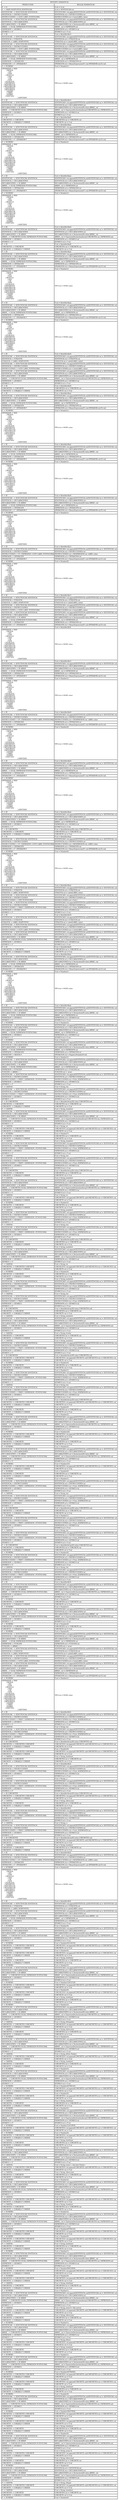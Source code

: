 digraph H { parent [ shape=plaintext label=< <table border='1' cellborder='1'>
<tr><td colspan="3">REPORTE GRAMATICAL</td></tr>
<tr><td port='port_one'>PRODUCCION</td><td port='port_two'>REGLAS SEMANTICAS</td></tr>
<tr><td align="left" port='port_one'>S  -&gt; A</td><td align="left" port='port_two'>S.val = A.val</td></tr>
<tr><td align="left" port='port_one'>A  -&gt; MAIN DOSPUNTOS SENTENCIAS</td><td align="left" port='port_two'>A.val = SENTENCIAS.val</td></tr>
<tr><td align="left" port='port_one'>SENTENCIAS  -&gt; SENCTENCIAS SENTENCIA</td><td align="left" port='port_two'>SENTENCIAS1.val.append(SENTENCIA.val)
SENTENCIAS.val = SENTENCIA1.val</td></tr>
<tr><td align="left" port='port_one'>SENTENCIA -&gt; INSTRUCCIONES</td><td align="left" port='port_two'>SENTENCIA.val = INSTRUCCIONES.val</td></tr>
<tr><td align="left" port='port_one'>INSTRUCCIONES -&gt; GOTO LABEL PUNTOCOMA</td><td align="left" port='port_two'>INSTRUCCIONES.val = Goto(LABEL.value)</td></tr>
<tr><td align="left" port='port_one'>SENTENCIAS  -&gt; SENCTENCIAS SENTENCIA</td><td align="left" port='port_two'>SENTENCIAS1.val.append(SENTENCIA.val)
SENTENCIAS.val = SENTENCIA1.val</td></tr>
<tr><td align="left" port='port_one'>SENTENCIA -&gt; DECLARACIONES</td><td align="left" port='port_two'>SENTENCIA.val = DECLARACIONES.val</td></tr>
<tr><td align="left" port='port_one'>DECLARACIONES -&gt; ID ARRAY</td><td align="left" port='port_two'>DECLARACIONES.val = Declaration(ID.value,ARRAY_.val</td></tr>
<tr><td align="left" port='port_one'>ARRAY_ -&gt; IGUAL EXPRESION PUNTOCOMA</td><td align="left" port='port_two'>ARRAY_.val = EXPRESION.val</td></tr>
<tr><td align="left" port='port_one'>EXPRESION -&gt; ATOMICO</td><td align="left" port='port_two'>EXPRESION.val = ATOMICO.val</td></tr>
<tr><td align="left" port='port_one'>ATOMICO -&gt; F</td><td align="left" port='port_two'>ATOMICO.val = F.val</td></tr>
<tr><td align="left" port='port_one'>F -&gt; ID</td><td align="left" port='port_two'>F.val = Identifier($a1)</td></tr>
<tr><td align="left" port='port_one'>SENTENCIAS  -&gt; SENCTENCIAS SENTENCIA</td><td align="left" port='port_two'>SENTENCIAS1.val.append(SENTENCIA.val)
SENTENCIAS.val = SENTENCIA1.val</td></tr>
<tr><td align="left" port='port_one'>SENTENCIA -&gt; ETIQUETA</td><td align="left" port='port_two'>SENTENCIA.val = ETIQUETA.val</td></tr>
<tr><td align="left" port='port_one'>ETIQUETA -&gt; LABEL DOSPUNTOS</td><td align="left" port='port_two'>ETIQUETA.val = Label(LABEL.value)</td></tr>
<tr><td align="left" port='port_one'>SENTENCIAS  -&gt; SENCTENCIAS SENTENCIA</td><td align="left" port='port_two'>SENTENCIAS1.val.append(SENTENCIA.val)
SENTENCIAS.val = SENTENCIA1.val</td></tr>
<tr><td align="left" port='port_one'>SENTENCIA -&gt; INSTRUCCIONES</td><td align="left" port='port_two'>SENTENCIA.val = INSTRUCCIONES.val</td></tr>
<tr><td align="left" port='port_one'>INSTRUCCIONES -&gt; GOTO LABEL PUNTOCOMA</td><td align="left" port='port_two'>INSTRUCCIONES.val = Goto(LABEL.value)</td></tr>
<tr><td align="left" port='port_one'>SENTENCIAS  -&gt; SENCTENCIAS SENTENCIA</td><td align="left" port='port_two'>SENTENCIAS1.val.append(SENTENCIA.val)
SENTENCIAS.val = SENTENCIA1.val</td></tr>
<tr><td align="left" port='port_one'>SENTENCIA -&gt; DECLARACIONES</td><td align="left" port='port_two'>SENTENCIA.val = DECLARACIONES.val</td></tr>
<tr><td align="left" port='port_one'>DECLARACIONES -&gt; ID ARRAY</td><td align="left" port='port_two'>DECLARACIONES.val = Declaration(ID.value,ARRAY_.val</td></tr>
<tr><td align="left" port='port_one'>ARRAY_ -&gt; IGUAL EXPRESION PUNTOCOMA</td><td align="left" port='port_two'>ARRAY_.val = EXPRESION.val</td></tr>
<tr><td align="left" port='port_one'>EXPRESION -&gt; OPERACION</td><td align="left" port='port_two'>EXPRESION.val = OPERACION.val</td></tr>
<tr><td align="left" port='port_one'>OPERACION -&gt; F  OPERADOR F</td><td align="left" port='port_two'>OPERACION.val = BinaryExpression(F1.val,OPERADOR.val,F2.val)</td></tr>
<tr><td align="left" port='port_one'>F -&gt; NUMERO</td><td align="left" port='port_two'>F.val = Number(1)</td></tr>
<tr><td align="left" port='port_one'>OPERADOR -&gt; MAS
                                                    <BR/>| MENOS
                                                    <BR/>| DIV
                                                    <BR/>| POR
                                                    <BR/>| MODULO
                                                    <BR/>| AND
                                                    <BR/>| OR
                                                    <BR/>| XOR
                                                    <BR/>| IGUALQUE
                                                    <BR/>| DIFERENTE
                                                    <BR/>| MAYORIGUAL
                                                    <BR/>| MENORIGUAL
                                                    <BR/>| MAYORQUE
                                                    <BR/>| MENORQUE
                                                    <BR/>| ANDBIT
                                                    <BR/>| ORBIT
                                                    <BR/>| XORBIT
                                                    <BR/>| SHIFTIZQ
                                                    <BR/>| SHIFTDER</td><td align="left" port='port_two'>TIPO.val = NODE.value</td></tr>
<tr><td align="left" port='port_one'>F -&gt; ID</td><td align="left" port='port_two'>F.val = Identifier($a1)</td></tr>
<tr><td align="left" port='port_one'>SENTENCIAS  -&gt; SENCTENCIAS SENTENCIA</td><td align="left" port='port_two'>SENTENCIAS1.val.append(SENTENCIA.val)
SENTENCIAS.val = SENTENCIA1.val</td></tr>
<tr><td align="left" port='port_one'>SENTENCIA -&gt; DECLARACIONES</td><td align="left" port='port_two'>SENTENCIA.val = DECLARACIONES.val</td></tr>
<tr><td align="left" port='port_one'>DECLARACIONES -&gt; ID ARRAY</td><td align="left" port='port_two'>DECLARACIONES.val = Declaration(ID.value,ARRAY_.val</td></tr>
<tr><td align="left" port='port_one'>ARRAY_ -&gt; CORCHETES IGUAL EXPRESION PUNTOCOMA</td><td align="left" port='port_two'>ARRAY_.val = ExpresionDeclarationArray(CORCHETES.val, EXPRESION.val)</td></tr>
<tr><td align="left" port='port_one'>EXPRESION -&gt; ATOMICO</td><td align="left" port='port_two'>EXPRESION.val = ATOMICO.val</td></tr>
<tr><td align="left" port='port_one'>ATOMICO -&gt; F</td><td align="left" port='port_two'>ATOMICO.val = F.val</td></tr>
<tr><td align="left" port='port_one'>F -&gt; ID</td><td align="left" port='port_two'>F.val = Identifier($a0)</td></tr>
<tr><td align="left" port='port_one'>CORCHETES -&gt; CORCHETE</td><td align="left" port='port_two'>CORCHETES.val = CORCHETE.val</td></tr>
<tr><td align="left" port='port_one'>CORCHETE -&gt; CORQIZQ F CORDER</td><td align="left" port='port_two'>CORCHETE.val = F.val</td></tr>
<tr><td align="left" port='port_one'>F -&gt; ID</td><td align="left" port='port_two'>F.val = Identifier($sp)</td></tr>
<tr><td align="left" port='port_one'>SENTENCIAS  -&gt; SENCTENCIAS SENTENCIA</td><td align="left" port='port_two'>SENTENCIAS1.val.append(SENTENCIA.val)
SENTENCIAS.val = SENTENCIA1.val</td></tr>
<tr><td align="left" port='port_one'>SENTENCIA -&gt; DECLARACIONES</td><td align="left" port='port_two'>SENTENCIA.val = DECLARACIONES.val</td></tr>
<tr><td align="left" port='port_one'>DECLARACIONES -&gt; ID ARRAY</td><td align="left" port='port_two'>DECLARACIONES.val = Declaration(ID.value,ARRAY_.val</td></tr>
<tr><td align="left" port='port_one'>ARRAY_ -&gt; IGUAL EXPRESION PUNTOCOMA</td><td align="left" port='port_two'>ARRAY_.val = EXPRESION.val</td></tr>
<tr><td align="left" port='port_one'>EXPRESION -&gt; OPERACION</td><td align="left" port='port_two'>EXPRESION.val = OPERACION.val</td></tr>
<tr><td align="left" port='port_one'>OPERACION -&gt; F  OPERADOR F</td><td align="left" port='port_two'>OPERACION.val = BinaryExpression(F1.val,OPERADOR.val,F2.val)</td></tr>
<tr><td align="left" port='port_one'>F -&gt; NUMERO</td><td align="left" port='port_two'>F.val = Number(1)</td></tr>
<tr><td align="left" port='port_one'>OPERADOR -&gt; MAS
                                                    <BR/>| MENOS
                                                    <BR/>| DIV
                                                    <BR/>| POR
                                                    <BR/>| MODULO
                                                    <BR/>| AND
                                                    <BR/>| OR
                                                    <BR/>| XOR
                                                    <BR/>| IGUALQUE
                                                    <BR/>| DIFERENTE
                                                    <BR/>| MAYORIGUAL
                                                    <BR/>| MENORIGUAL
                                                    <BR/>| MAYORQUE
                                                    <BR/>| MENORQUE
                                                    <BR/>| ANDBIT
                                                    <BR/>| ORBIT
                                                    <BR/>| XORBIT
                                                    <BR/>| SHIFTIZQ
                                                    <BR/>| SHIFTDER</td><td align="left" port='port_two'>TIPO.val = NODE.value</td></tr>
<tr><td align="left" port='port_one'>F -&gt; ID</td><td align="left" port='port_two'>F.val = Identifier($sp)</td></tr>
<tr><td align="left" port='port_one'>SENTENCIAS  -&gt; SENCTENCIAS SENTENCIA</td><td align="left" port='port_two'>SENTENCIAS1.val.append(SENTENCIA.val)
SENTENCIAS.val = SENTENCIA1.val</td></tr>
<tr><td align="left" port='port_one'>SENTENCIA -&gt; DECLARACIONES</td><td align="left" port='port_two'>SENTENCIA.val = DECLARACIONES.val</td></tr>
<tr><td align="left" port='port_one'>DECLARACIONES -&gt; ID ARRAY</td><td align="left" port='port_two'>DECLARACIONES.val = Declaration(ID.value,ARRAY_.val</td></tr>
<tr><td align="left" port='port_one'>ARRAY_ -&gt; IGUAL EXPRESION PUNTOCOMA</td><td align="left" port='port_two'>ARRAY_.val = EXPRESION.val</td></tr>
<tr><td align="left" port='port_one'>EXPRESION -&gt; OPERACION</td><td align="left" port='port_two'>EXPRESION.val = OPERACION.val</td></tr>
<tr><td align="left" port='port_one'>OPERACION -&gt; F  OPERADOR F</td><td align="left" port='port_two'>OPERACION.val = BinaryExpression(F1.val,OPERADOR.val,F2.val)</td></tr>
<tr><td align="left" port='port_one'>F -&gt; NUMERO</td><td align="left" port='port_two'>F.val = Number(1)</td></tr>
<tr><td align="left" port='port_one'>OPERADOR -&gt; MAS
                                                    <BR/>| MENOS
                                                    <BR/>| DIV
                                                    <BR/>| POR
                                                    <BR/>| MODULO
                                                    <BR/>| AND
                                                    <BR/>| OR
                                                    <BR/>| XOR
                                                    <BR/>| IGUALQUE
                                                    <BR/>| DIFERENTE
                                                    <BR/>| MAYORIGUAL
                                                    <BR/>| MENORIGUAL
                                                    <BR/>| MAYORQUE
                                                    <BR/>| MENORQUE
                                                    <BR/>| ANDBIT
                                                    <BR/>| ORBIT
                                                    <BR/>| XORBIT
                                                    <BR/>| SHIFTIZQ
                                                    <BR/>| SHIFTDER</td><td align="left" port='port_two'>TIPO.val = NODE.value</td></tr>
<tr><td align="left" port='port_one'>F -&gt; ID</td><td align="left" port='port_two'>F.val = Identifier($a0)</td></tr>
<tr><td align="left" port='port_one'>SENTENCIAS  -&gt; SENCTENCIAS SENTENCIA</td><td align="left" port='port_two'>SENTENCIAS1.val.append(SENTENCIA.val)
SENTENCIAS.val = SENTENCIA1.val</td></tr>
<tr><td align="left" port='port_one'>SENTENCIA -&gt; DECLARACIONES</td><td align="left" port='port_two'>SENTENCIA.val = DECLARACIONES.val</td></tr>
<tr><td align="left" port='port_one'>DECLARACIONES -&gt; ID ARRAY</td><td align="left" port='port_two'>DECLARACIONES.val = Declaration(ID.value,ARRAY_.val</td></tr>
<tr><td align="left" port='port_one'>ARRAY_ -&gt; CORCHETES IGUAL EXPRESION PUNTOCOMA</td><td align="left" port='port_two'>ARRAY_.val = ExpresionDeclarationArray(CORCHETES.val, EXPRESION.val)</td></tr>
<tr><td align="left" port='port_one'>EXPRESION -&gt; ATOMICO</td><td align="left" port='port_two'>EXPRESION.val = ATOMICO.val</td></tr>
<tr><td align="left" port='port_one'>ATOMICO -&gt; F</td><td align="left" port='port_two'>ATOMICO.val = F.val</td></tr>
<tr><td align="left" port='port_one'>F -&gt; ID</td><td align="left" port='port_two'>F.val = Identifier($a0)</td></tr>
<tr><td align="left" port='port_one'>CORCHETES -&gt; CORCHETE</td><td align="left" port='port_two'>CORCHETES.val = CORCHETE.val</td></tr>
<tr><td align="left" port='port_one'>CORCHETE -&gt; CORQIZQ F CORDER</td><td align="left" port='port_two'>CORCHETE.val = F.val</td></tr>
<tr><td align="left" port='port_one'>F -&gt; ID</td><td align="left" port='port_two'>F.val = Identifier($sp)</td></tr>
<tr><td align="left" port='port_one'>SENTENCIAS  -&gt; SENCTENCIAS SENTENCIA</td><td align="left" port='port_two'>SENTENCIAS1.val.append(SENTENCIA.val)
SENTENCIAS.val = SENTENCIA1.val</td></tr>
<tr><td align="left" port='port_one'>SENTENCIA -&gt; DECLARACIONES</td><td align="left" port='port_two'>SENTENCIA.val = DECLARACIONES.val</td></tr>
<tr><td align="left" port='port_one'>DECLARACIONES -&gt; ID ARRAY</td><td align="left" port='port_two'>DECLARACIONES.val = Declaration(ID.value,ARRAY_.val</td></tr>
<tr><td align="left" port='port_one'>ARRAY_ -&gt; IGUAL EXPRESION PUNTOCOMA</td><td align="left" port='port_two'>ARRAY_.val = EXPRESION.val</td></tr>
<tr><td align="left" port='port_one'>EXPRESION -&gt; OPERACION</td><td align="left" port='port_two'>EXPRESION.val = OPERACION.val</td></tr>
<tr><td align="left" port='port_one'>OPERACION -&gt; F  OPERADOR F</td><td align="left" port='port_two'>OPERACION.val = BinaryExpression(F1.val,OPERADOR.val,F2.val)</td></tr>
<tr><td align="left" port='port_one'>F -&gt; NUMERO</td><td align="left" port='port_two'>F.val = Number(1)</td></tr>
<tr><td align="left" port='port_one'>OPERADOR -&gt; MAS
                                                    <BR/>| MENOS
                                                    <BR/>| DIV
                                                    <BR/>| POR
                                                    <BR/>| MODULO
                                                    <BR/>| AND
                                                    <BR/>| OR
                                                    <BR/>| XOR
                                                    <BR/>| IGUALQUE
                                                    <BR/>| DIFERENTE
                                                    <BR/>| MAYORIGUAL
                                                    <BR/>| MENORIGUAL
                                                    <BR/>| MAYORQUE
                                                    <BR/>| MENORQUE
                                                    <BR/>| ANDBIT
                                                    <BR/>| ORBIT
                                                    <BR/>| XORBIT
                                                    <BR/>| SHIFTIZQ
                                                    <BR/>| SHIFTDER</td><td align="left" port='port_two'>TIPO.val = NODE.value</td></tr>
<tr><td align="left" port='port_one'>F -&gt; ID</td><td align="left" port='port_two'>F.val = Identifier($sp)</td></tr>
<tr><td align="left" port='port_one'>SENTENCIAS  -&gt; SENCTENCIAS SENTENCIA</td><td align="left" port='port_two'>SENTENCIAS1.val.append(SENTENCIA.val)
SENTENCIAS.val = SENTENCIA1.val</td></tr>
<tr><td align="left" port='port_one'>SENTENCIA -&gt; DECLARACIONES</td><td align="left" port='port_two'>SENTENCIA.val = DECLARACIONES.val</td></tr>
<tr><td align="left" port='port_one'>DECLARACIONES -&gt; ID ARRAY</td><td align="left" port='port_two'>DECLARACIONES.val = Declaration(ID.value,ARRAY_.val</td></tr>
<tr><td align="left" port='port_one'>ARRAY_ -&gt; IGUAL EXPRESION PUNTOCOMA</td><td align="left" port='port_two'>ARRAY_.val = EXPRESION.val</td></tr>
<tr><td align="left" port='port_one'>EXPRESION -&gt; OPERACION</td><td align="left" port='port_two'>EXPRESION.val = OPERACION.val</td></tr>
<tr><td align="left" port='port_one'>OPERACION -&gt; F  OPERADOR F</td><td align="left" port='port_two'>OPERACION.val = BinaryExpression(F1.val,OPERADOR.val,F2.val)</td></tr>
<tr><td align="left" port='port_one'>F -&gt; NUMERO</td><td align="left" port='port_two'>F.val = Number(1)</td></tr>
<tr><td align="left" port='port_one'>OPERADOR -&gt; MAS
                                                    <BR/>| MENOS
                                                    <BR/>| DIV
                                                    <BR/>| POR
                                                    <BR/>| MODULO
                                                    <BR/>| AND
                                                    <BR/>| OR
                                                    <BR/>| XOR
                                                    <BR/>| IGUALQUE
                                                    <BR/>| DIFERENTE
                                                    <BR/>| MAYORIGUAL
                                                    <BR/>| MENORIGUAL
                                                    <BR/>| MAYORQUE
                                                    <BR/>| MENORQUE
                                                    <BR/>| ANDBIT
                                                    <BR/>| ORBIT
                                                    <BR/>| XORBIT
                                                    <BR/>| SHIFTIZQ
                                                    <BR/>| SHIFTDER</td><td align="left" port='port_two'>TIPO.val = NODE.value</td></tr>
<tr><td align="left" port='port_one'>F -&gt; ID</td><td align="left" port='port_two'>F.val = Identifier($a0)</td></tr>
<tr><td align="left" port='port_one'>SENTENCIAS  -&gt; SENCTENCIAS SENTENCIA</td><td align="left" port='port_two'>SENTENCIAS1.val.append(SENTENCIA.val)
SENTENCIAS.val = SENTENCIA1.val</td></tr>
<tr><td align="left" port='port_one'>SENTENCIA -&gt; ETIQUETA</td><td align="left" port='port_two'>SENTENCIA.val = ETIQUETA.val</td></tr>
<tr><td align="left" port='port_one'>ETIQUETA -&gt; LABEL DOSPUNTOS</td><td align="left" port='port_two'>ETIQUETA.val = Label(LABEL.value)</td></tr>
<tr><td align="left" port='port_one'>SENTENCIAS  -&gt; SENCTENCIAS SENTENCIA</td><td align="left" port='port_two'>SENTENCIAS1.val.append(SENTENCIA.val)
SENTENCIAS.val = SENTENCIA1.val</td></tr>
<tr><td align="left" port='port_one'>SENTENCIA -&gt; INSTRUCCIONES</td><td align="left" port='port_two'>SENTENCIA.val = INSTRUCCIONES.val</td></tr>
<tr><td align="left" port='port_one'>INSTRUCCIONES -&gt; GOTO LABEL PUNTOCOMA</td><td align="left" port='port_two'>INSTRUCCIONES.val = Goto(LABEL.value)</td></tr>
<tr><td align="left" port='port_one'>SENTENCIAS  -&gt; SENCTENCIAS SENTENCIA</td><td align="left" port='port_two'>SENTENCIAS1.val.append(SENTENCIA.val)
SENTENCIAS.val = SENTENCIA1.val</td></tr>
<tr><td align="left" port='port_one'>SENTENCIA -&gt; DECLARACIONES</td><td align="left" port='port_two'>SENTENCIA.val = DECLARACIONES.val</td></tr>
<tr><td align="left" port='port_one'>DECLARACIONES -&gt; ID ARRAY</td><td align="left" port='port_two'>DECLARACIONES.val = Declaration(ID.value,ARRAY_.val</td></tr>
<tr><td align="left" port='port_one'>ARRAY_ -&gt; CORCHETES IGUAL EXPRESION PUNTOCOMA</td><td align="left" port='port_two'>ARRAY_.val = ExpresionDeclarationArray(CORCHETES.val, EXPRESION.val)</td></tr>
<tr><td align="left" port='port_one'>EXPRESION -&gt; ATOMICO</td><td align="left" port='port_two'>EXPRESION.val = ATOMICO.val</td></tr>
<tr><td align="left" port='port_one'>ATOMICO -&gt; F</td><td align="left" port='port_two'>ATOMICO.val = F.val</td></tr>
<tr><td align="left" port='port_one'>F -&gt; ID</td><td align="left" port='port_two'>F.val = Identifier($a0)</td></tr>
<tr><td align="left" port='port_one'>CORCHETES -&gt; CORCHETE</td><td align="left" port='port_two'>CORCHETES.val = CORCHETE.val</td></tr>
<tr><td align="left" port='port_one'>CORCHETE -&gt; CORQIZQ F CORDER</td><td align="left" port='port_two'>CORCHETE.val = F.val</td></tr>
<tr><td align="left" port='port_one'>F -&gt; ID</td><td align="left" port='port_two'>F.val = Identifier($sp)</td></tr>
<tr><td align="left" port='port_one'>SENTENCIAS  -&gt; SENCTENCIAS SENTENCIA</td><td align="left" port='port_two'>SENTENCIAS1.val.append(SENTENCIA.val)
SENTENCIAS.val = SENTENCIA1.val</td></tr>
<tr><td align="left" port='port_one'>SENTENCIA -&gt; DECLARACIONES</td><td align="left" port='port_two'>SENTENCIA.val = DECLARACIONES.val</td></tr>
<tr><td align="left" port='port_one'>DECLARACIONES -&gt; ID ARRAY</td><td align="left" port='port_two'>DECLARACIONES.val = Declaration(ID.value,ARRAY_.val</td></tr>
<tr><td align="left" port='port_one'>ARRAY_ -&gt; IGUAL EXPRESION PUNTOCOMA</td><td align="left" port='port_two'>ARRAY_.val = EXPRESION.val</td></tr>
<tr><td align="left" port='port_one'>EXPRESION -&gt; OPERACION</td><td align="left" port='port_two'>EXPRESION.val = OPERACION.val</td></tr>
<tr><td align="left" port='port_one'>OPERACION -&gt; F  OPERADOR F</td><td align="left" port='port_two'>OPERACION.val = BinaryExpression(F1.val,OPERADOR.val,F2.val)</td></tr>
<tr><td align="left" port='port_one'>F -&gt; NUMERO</td><td align="left" port='port_two'>F.val = Number(1)</td></tr>
<tr><td align="left" port='port_one'>OPERADOR -&gt; MAS
                                                    <BR/>| MENOS
                                                    <BR/>| DIV
                                                    <BR/>| POR
                                                    <BR/>| MODULO
                                                    <BR/>| AND
                                                    <BR/>| OR
                                                    <BR/>| XOR
                                                    <BR/>| IGUALQUE
                                                    <BR/>| DIFERENTE
                                                    <BR/>| MAYORIGUAL
                                                    <BR/>| MENORIGUAL
                                                    <BR/>| MAYORQUE
                                                    <BR/>| MENORQUE
                                                    <BR/>| ANDBIT
                                                    <BR/>| ORBIT
                                                    <BR/>| XORBIT
                                                    <BR/>| SHIFTIZQ
                                                    <BR/>| SHIFTDER</td><td align="left" port='port_two'>TIPO.val = NODE.value</td></tr>
<tr><td align="left" port='port_one'>F -&gt; ID</td><td align="left" port='port_two'>F.val = Identifier($sp)</td></tr>
<tr><td align="left" port='port_one'>SENTENCIAS  -&gt; SENCTENCIAS SENTENCIA</td><td align="left" port='port_two'>SENTENCIAS1.val.append(SENTENCIA.val)
SENTENCIAS.val = SENTENCIA1.val</td></tr>
<tr><td align="left" port='port_one'>SENTENCIA -&gt; DECLARACIONES</td><td align="left" port='port_two'>SENTENCIA.val = DECLARACIONES.val</td></tr>
<tr><td align="left" port='port_one'>DECLARACIONES -&gt; ID ARRAY</td><td align="left" port='port_two'>DECLARACIONES.val = Declaration(ID.value,ARRAY_.val</td></tr>
<tr><td align="left" port='port_one'>ARRAY_ -&gt; IGUAL EXPRESION PUNTOCOMA</td><td align="left" port='port_two'>ARRAY_.val = EXPRESION.val</td></tr>
<tr><td align="left" port='port_one'>EXPRESION -&gt; OPERACION</td><td align="left" port='port_two'>EXPRESION.val = OPERACION.val</td></tr>
<tr><td align="left" port='port_one'>OPERACION -&gt; F  OPERADOR F</td><td align="left" port='port_two'>OPERACION.val = BinaryExpression(F1.val,OPERADOR.val,F2.val)</td></tr>
<tr><td align="left" port='port_one'>F -&gt; NUMERO</td><td align="left" port='port_two'>F.val = Number(1)</td></tr>
<tr><td align="left" port='port_one'>OPERADOR -&gt; MAS
                                                    <BR/>| MENOS
                                                    <BR/>| DIV
                                                    <BR/>| POR
                                                    <BR/>| MODULO
                                                    <BR/>| AND
                                                    <BR/>| OR
                                                    <BR/>| XOR
                                                    <BR/>| IGUALQUE
                                                    <BR/>| DIFERENTE
                                                    <BR/>| MAYORIGUAL
                                                    <BR/>| MENORIGUAL
                                                    <BR/>| MAYORQUE
                                                    <BR/>| MENORQUE
                                                    <BR/>| ANDBIT
                                                    <BR/>| ORBIT
                                                    <BR/>| XORBIT
                                                    <BR/>| SHIFTIZQ
                                                    <BR/>| SHIFTDER</td><td align="left" port='port_two'>TIPO.val = NODE.value</td></tr>
<tr><td align="left" port='port_one'>F -&gt; ID</td><td align="left" port='port_two'>F.val = Identifier($a0)</td></tr>
<tr><td align="left" port='port_one'>SENTENCIAS  -&gt; SENCTENCIAS SENTENCIA</td><td align="left" port='port_two'>SENTENCIAS1.val.append(SENTENCIA.val)
SENTENCIAS.val = SENTENCIA1.val</td></tr>
<tr><td align="left" port='port_one'>SENTENCIA -&gt; DECLARACIONES</td><td align="left" port='port_two'>SENTENCIA.val = DECLARACIONES.val</td></tr>
<tr><td align="left" port='port_one'>DECLARACIONES -&gt; ID ARRAY</td><td align="left" port='port_two'>DECLARACIONES.val = Declaration(ID.value,ARRAY_.val</td></tr>
<tr><td align="left" port='port_one'>ARRAY_ -&gt; IGUAL EXPRESION PUNTOCOMA</td><td align="left" port='port_two'>ARRAY_.val = EXPRESION.val</td></tr>
<tr><td align="left" port='port_one'>EXPRESION -&gt; OPERACION</td><td align="left" port='port_two'>EXPRESION.val = OPERACION.val</td></tr>
<tr><td align="left" port='port_one'>OPERACION -&gt; F  OPERADOR F</td><td align="left" port='port_two'>OPERACION.val = BinaryExpression(F1.val,OPERADOR.val,F2.val)</td></tr>
<tr><td align="left" port='port_one'>F -&gt; NUMERO</td><td align="left" port='port_two'>F.val = Number(1)</td></tr>
<tr><td align="left" port='port_one'>OPERADOR -&gt; MAS
                                                    <BR/>| MENOS
                                                    <BR/>| DIV
                                                    <BR/>| POR
                                                    <BR/>| MODULO
                                                    <BR/>| AND
                                                    <BR/>| OR
                                                    <BR/>| XOR
                                                    <BR/>| IGUALQUE
                                                    <BR/>| DIFERENTE
                                                    <BR/>| MAYORIGUAL
                                                    <BR/>| MENORIGUAL
                                                    <BR/>| MAYORQUE
                                                    <BR/>| MENORQUE
                                                    <BR/>| ANDBIT
                                                    <BR/>| ORBIT
                                                    <BR/>| XORBIT
                                                    <BR/>| SHIFTIZQ
                                                    <BR/>| SHIFTDER</td><td align="left" port='port_two'>TIPO.val = NODE.value</td></tr>
<tr><td align="left" port='port_one'>F -&gt; ID</td><td align="left" port='port_two'>F.val = Identifier($a1)</td></tr>
<tr><td align="left" port='port_one'>SENTENCIAS  -&gt; SENCTENCIAS SENTENCIA</td><td align="left" port='port_two'>SENTENCIAS1.val.append(SENTENCIA.val)
SENTENCIAS.val = SENTENCIA1.val</td></tr>
<tr><td align="left" port='port_one'>SENTENCIA -&gt; INSTRUCCIONES</td><td align="left" port='port_two'>SENTENCIA.val = INSTRUCCIONES.val</td></tr>
<tr><td align="left" port='port_one'>INSTRUCCIONES -&gt; IF ( EXPRESION ) GOTO LABEL PUNTOCOMA</td><td align="left" port='port_two'>INSTRUCCIONES.val = If(EXPRESION.val, LABEL.value</td></tr>
<tr><td align="left" port='port_one'>EXPRESION -&gt; OPERACION</td><td align="left" port='port_two'>EXPRESION.val = OPERACION.val</td></tr>
<tr><td align="left" port='port_one'>OPERACION -&gt; F  OPERADOR F</td><td align="left" port='port_two'>OPERACION.val = BinaryExpression(F1.val,OPERADOR.val,F2.val)</td></tr>
<tr><td align="left" port='port_one'>F -&gt; NUMERO</td><td align="left" port='port_two'>F.val = Number(0)</td></tr>
<tr><td align="left" port='port_one'>OPERADOR -&gt; MAS
                                                    <BR/>| MENOS
                                                    <BR/>| DIV
                                                    <BR/>| POR
                                                    <BR/>| MODULO
                                                    <BR/>| AND
                                                    <BR/>| OR
                                                    <BR/>| XOR
                                                    <BR/>| IGUALQUE
                                                    <BR/>| DIFERENTE
                                                    <BR/>| MAYORIGUAL
                                                    <BR/>| MENORIGUAL
                                                    <BR/>| MAYORQUE
                                                    <BR/>| MENORQUE
                                                    <BR/>| ANDBIT
                                                    <BR/>| ORBIT
                                                    <BR/>| XORBIT
                                                    <BR/>| SHIFTIZQ
                                                    <BR/>| SHIFTDER</td><td align="left" port='port_two'>TIPO.val = NODE.value</td></tr>
<tr><td align="left" port='port_one'>F -&gt; ID</td><td align="left" port='port_two'>F.val = Identifier($a1)</td></tr>
<tr><td align="left" port='port_one'>SENTENCIAS  -&gt; SENCTENCIAS SENTENCIA</td><td align="left" port='port_two'>SENTENCIAS1.val.append(SENTENCIA.val)
SENTENCIAS.val = SENTENCIA1.val</td></tr>
<tr><td align="left" port='port_one'>SENTENCIA -&gt; ETIQUETA</td><td align="left" port='port_two'>SENTENCIA.val = ETIQUETA.val</td></tr>
<tr><td align="left" port='port_one'>ETIQUETA -&gt; LABEL DOSPUNTOS</td><td align="left" port='port_two'>ETIQUETA.val = Label(LABEL.value)</td></tr>
<tr><td align="left" port='port_one'>SENTENCIAS  -&gt; SENCTENCIAS SENTENCIA</td><td align="left" port='port_two'>SENTENCIAS1.val.append(SENTENCIA.val)
SENTENCIAS.val = SENTENCIA1.val</td></tr>
<tr><td align="left" port='port_one'>SENTENCIA -&gt; INSTRUCCIONES</td><td align="left" port='port_two'>SENTENCIA.val = INSTRUCCIONES.val</td></tr>
<tr><td align="left" port='port_one'>INSTRUCCIONES -&gt; GOTO LABEL PUNTOCOMA</td><td align="left" port='port_two'>INSTRUCCIONES.val = Goto(LABEL.value)</td></tr>
<tr><td align="left" port='port_one'>SENTENCIAS  -&gt; SENCTENCIAS SENTENCIA</td><td align="left" port='port_two'>SENTENCIAS1.val.append(SENTENCIA.val)
SENTENCIAS.val = SENTENCIA1.val</td></tr>
<tr><td align="left" port='port_one'>SENTENCIA -&gt; DECLARACIONES</td><td align="left" port='port_two'>SENTENCIA.val = DECLARACIONES.val</td></tr>
<tr><td align="left" port='port_one'>DECLARACIONES -&gt; ID ARRAY</td><td align="left" port='port_two'>DECLARACIONES.val = Declaration(ID.value,ARRAY_.val</td></tr>
<tr><td align="left" port='port_one'>ARRAY_ -&gt; IGUAL EXPRESION PUNTOCOMA</td><td align="left" port='port_two'>ARRAY_.val = EXPRESION.val</td></tr>
<tr><td align="left" port='port_one'>EXPRESION -&gt; OPERACION</td><td align="left" port='port_two'>EXPRESION.val = OPERACION.val</td></tr>
<tr><td align="left" port='port_one'>OPERACION -&gt; F  OPERADOR F</td><td align="left" port='port_two'>OPERACION.val = BinaryExpression(F1.val,OPERADOR.val,F2.val)</td></tr>
<tr><td align="left" port='port_one'>F -&gt; ID</td><td align="left" port='port_two'>F.val = Identifier($t4)</td></tr>
<tr><td align="left" port='port_one'>OPERADOR -&gt; MAS
                                                    <BR/>| MENOS
                                                    <BR/>| DIV
                                                    <BR/>| POR
                                                    <BR/>| MODULO
                                                    <BR/>| AND
                                                    <BR/>| OR
                                                    <BR/>| XOR
                                                    <BR/>| IGUALQUE
                                                    <BR/>| DIFERENTE
                                                    <BR/>| MAYORIGUAL
                                                    <BR/>| MENORIGUAL
                                                    <BR/>| MAYORQUE
                                                    <BR/>| MENORQUE
                                                    <BR/>| ANDBIT
                                                    <BR/>| ORBIT
                                                    <BR/>| XORBIT
                                                    <BR/>| SHIFTIZQ
                                                    <BR/>| SHIFTDER</td><td align="left" port='port_two'>TIPO.val = NODE.value</td></tr>
<tr><td align="left" port='port_one'>F -&gt; ID</td><td align="left" port='port_two'>F.val = Identifier($a1)</td></tr>
<tr><td align="left" port='port_one'>SENTENCIAS  -&gt; SENCTENCIAS SENTENCIA</td><td align="left" port='port_two'>SENTENCIAS1.val.append(SENTENCIA.val)
SENTENCIAS.val = SENTENCIA1.val</td></tr>
<tr><td align="left" port='port_one'>SENTENCIA -&gt; DECLARACIONES</td><td align="left" port='port_two'>SENTENCIA.val = DECLARACIONES.val</td></tr>
<tr><td align="left" port='port_one'>DECLARACIONES -&gt; ID ARRAY</td><td align="left" port='port_two'>DECLARACIONES.val = Declaration(ID.value,ARRAY_.val</td></tr>
<tr><td align="left" port='port_one'>ARRAY_ -&gt; IGUAL EXPRESION PUNTOCOMA</td><td align="left" port='port_two'>ARRAY_.val = EXPRESION.val</td></tr>
<tr><td align="left" port='port_one'>EXPRESION -&gt; OPERACION</td><td align="left" port='port_two'>EXPRESION.val = OPERACION.val</td></tr>
<tr><td align="left" port='port_one'>OPERACION -&gt; F  OPERADOR F</td><td align="left" port='port_two'>OPERACION.val = BinaryExpression(F1.val,OPERADOR.val,F2.val)</td></tr>
<tr><td align="left" port='port_one'>F -&gt; NUMERO</td><td align="left" port='port_two'>F.val = Number(1)</td></tr>
<tr><td align="left" port='port_one'>OPERADOR -&gt; MAS
                                                    <BR/>| MENOS
                                                    <BR/>| DIV
                                                    <BR/>| POR
                                                    <BR/>| MODULO
                                                    <BR/>| AND
                                                    <BR/>| OR
                                                    <BR/>| XOR
                                                    <BR/>| IGUALQUE
                                                    <BR/>| DIFERENTE
                                                    <BR/>| MAYORIGUAL
                                                    <BR/>| MENORIGUAL
                                                    <BR/>| MAYORQUE
                                                    <BR/>| MENORQUE
                                                    <BR/>| ANDBIT
                                                    <BR/>| ORBIT
                                                    <BR/>| XORBIT
                                                    <BR/>| SHIFTIZQ
                                                    <BR/>| SHIFTDER</td><td align="left" port='port_two'>TIPO.val = NODE.value</td></tr>
<tr><td align="left" port='port_one'>F -&gt; ID</td><td align="left" port='port_two'>F.val = Identifier($a0)</td></tr>
<tr><td align="left" port='port_one'>SENTENCIAS  -&gt; SENCTENCIAS SENTENCIA</td><td align="left" port='port_two'>SENTENCIAS1.val.append(SENTENCIA.val)
SENTENCIAS.val = SENTENCIA1.val</td></tr>
<tr><td align="left" port='port_one'>SENTENCIA -&gt; INSTRUCCIONES</td><td align="left" port='port_two'>SENTENCIA.val = INSTRUCCIONES.val</td></tr>
<tr><td align="left" port='port_one'>INSTRUCCIONES -&gt; IF ( EXPRESION ) GOTO LABEL PUNTOCOMA</td><td align="left" port='port_two'>INSTRUCCIONES.val = If(EXPRESION.val, LABEL.value</td></tr>
<tr><td align="left" port='port_one'>EXPRESION -&gt; OPERACION</td><td align="left" port='port_two'>EXPRESION.val = OPERACION.val</td></tr>
<tr><td align="left" port='port_one'>OPERACION -&gt; F  OPERADOR F</td><td align="left" port='port_two'>OPERACION.val = BinaryExpression(F1.val,OPERADOR.val,F2.val)</td></tr>
<tr><td align="left" port='port_one'>F -&gt; NUMERO</td><td align="left" port='port_two'>F.val = Number(0)</td></tr>
<tr><td align="left" port='port_one'>OPERADOR -&gt; MAS
                                                    <BR/>| MENOS
                                                    <BR/>| DIV
                                                    <BR/>| POR
                                                    <BR/>| MODULO
                                                    <BR/>| AND
                                                    <BR/>| OR
                                                    <BR/>| XOR
                                                    <BR/>| IGUALQUE
                                                    <BR/>| DIFERENTE
                                                    <BR/>| MAYORIGUAL
                                                    <BR/>| MENORIGUAL
                                                    <BR/>| MAYORQUE
                                                    <BR/>| MENORQUE
                                                    <BR/>| ANDBIT
                                                    <BR/>| ORBIT
                                                    <BR/>| XORBIT
                                                    <BR/>| SHIFTIZQ
                                                    <BR/>| SHIFTDER</td><td align="left" port='port_two'>TIPO.val = NODE.value</td></tr>
<tr><td align="left" port='port_one'>F -&gt; ID</td><td align="left" port='port_two'>F.val = Identifier($a0)</td></tr>
<tr><td align="left" port='port_one'>SENTENCIAS  -&gt; SENCTENCIAS SENTENCIA</td><td align="left" port='port_two'>SENTENCIAS1.val.append(SENTENCIA.val)
SENTENCIAS.val = SENTENCIA1.val</td></tr>
<tr><td align="left" port='port_one'>SENTENCIA -&gt; DECLARACIONES</td><td align="left" port='port_two'>SENTENCIA.val = DECLARACIONES.val</td></tr>
<tr><td align="left" port='port_one'>DECLARACIONES -&gt; ID ARRAY</td><td align="left" port='port_two'>DECLARACIONES.val = Declaration(ID.value,ARRAY_.val</td></tr>
<tr><td align="left" port='port_one'>ARRAY_ -&gt; IGUAL EXPRESION PUNTOCOMA</td><td align="left" port='port_two'>ARRAY_.val = EXPRESION.val</td></tr>
<tr><td align="left" port='port_one'>EXPRESION -&gt; OPERACION</td><td align="left" port='port_two'>EXPRESION.val = OPERACION.val</td></tr>
<tr><td align="left" port='port_one'>OPERACION -&gt; F  OPERADOR F</td><td align="left" port='port_two'>OPERACION.val = BinaryExpression(F1.val,OPERADOR.val,F2.val)</td></tr>
<tr><td align="left" port='port_one'>F -&gt; NUMERO</td><td align="left" port='port_two'>F.val = Number(1)</td></tr>
<tr><td align="left" port='port_one'>OPERADOR -&gt; MAS
                                                    <BR/>| MENOS
                                                    <BR/>| DIV
                                                    <BR/>| POR
                                                    <BR/>| MODULO
                                                    <BR/>| AND
                                                    <BR/>| OR
                                                    <BR/>| XOR
                                                    <BR/>| IGUALQUE
                                                    <BR/>| DIFERENTE
                                                    <BR/>| MAYORIGUAL
                                                    <BR/>| MENORIGUAL
                                                    <BR/>| MAYORQUE
                                                    <BR/>| MENORQUE
                                                    <BR/>| ANDBIT
                                                    <BR/>| ORBIT
                                                    <BR/>| XORBIT
                                                    <BR/>| SHIFTIZQ
                                                    <BR/>| SHIFTDER</td><td align="left" port='port_two'>TIPO.val = NODE.value</td></tr>
<tr><td align="left" port='port_one'>F -&gt; ID</td><td align="left" port='port_two'>F.val = Identifier($sp)</td></tr>
<tr><td align="left" port='port_one'>SENTENCIAS  -&gt; SENCTENCIAS SENTENCIA</td><td align="left" port='port_two'>SENTENCIAS1.val.append(SENTENCIA.val)
SENTENCIAS.val = SENTENCIA1.val</td></tr>
<tr><td align="left" port='port_one'>SENTENCIA -&gt; DECLARACIONES</td><td align="left" port='port_two'>SENTENCIA.val = DECLARACIONES.val</td></tr>
<tr><td align="left" port='port_one'>DECLARACIONES -&gt; ID ARRAY</td><td align="left" port='port_two'>DECLARACIONES.val = Declaration(ID.value,ARRAY_.val</td></tr>
<tr><td align="left" port='port_one'>ARRAY_ -&gt; IGUAL EXPRESION PUNTOCOMA</td><td align="left" port='port_two'>ARRAY_.val = EXPRESION.val</td></tr>
<tr><td align="left" port='port_one'>EXPRESION -&gt; ATOMICO</td><td align="left" port='port_two'>EXPRESION.val = ATOMICO.val</td></tr>
<tr><td align="left" port='port_one'>ATOMICO -&gt; F</td><td align="left" port='port_two'>ATOMICO.val = F.val</td></tr>
<tr><td align="left" port='port_one'>F -&gt; ID CORCHETES</td><td align="left" port='port_two'>F.val = IdentifierArray(ID.value,CORCHETES.val)</td></tr>
<tr><td align="left" port='port_one'>CORCHETES -&gt; CORCHETE</td><td align="left" port='port_two'>CORCHETES.val = CORCHETE.val</td></tr>
<tr><td align="left" port='port_one'>CORCHETE -&gt; CORQIZQ F CORDER</td><td align="left" port='port_two'>CORCHETE.val = F.val</td></tr>
<tr><td align="left" port='port_one'>F -&gt; ID</td><td align="left" port='port_two'>F.val = Identifier($sp)</td></tr>
<tr><td align="left" port='port_one'>SENTENCIAS  -&gt; SENCTENCIAS SENTENCIA</td><td align="left" port='port_two'>SENTENCIAS1.val.append(SENTENCIA.val)
SENTENCIAS.val = SENTENCIA1.val</td></tr>
<tr><td align="left" port='port_one'>SENTENCIA -&gt; INSTRUCCIONES</td><td align="left" port='port_two'>SENTENCIA.val = INSTRUCCIONES.val</td></tr>
<tr><td align="left" port='port_one'>INSTRUCCIONES -&gt; IF ( EXPRESION ) GOTO LABEL PUNTOCOMA</td><td align="left" port='port_two'>INSTRUCCIONES.val = If(EXPRESION.val, LABEL.value</td></tr>
<tr><td align="left" port='port_one'>EXPRESION -&gt; OPERACION</td><td align="left" port='port_two'>EXPRESION.val = OPERACION.val</td></tr>
<tr><td align="left" port='port_one'>OPERACION -&gt; F  OPERADOR F</td><td align="left" port='port_two'>OPERACION.val = BinaryExpression(F1.val,OPERADOR.val,F2.val)</td></tr>
<tr><td align="left" port='port_one'>F -&gt; NUMERO</td><td align="left" port='port_two'>F.val = Number(0)</td></tr>
<tr><td align="left" port='port_one'>OPERADOR -&gt; MAS
                                                    <BR/>| MENOS
                                                    <BR/>| DIV
                                                    <BR/>| POR
                                                    <BR/>| MODULO
                                                    <BR/>| AND
                                                    <BR/>| OR
                                                    <BR/>| XOR
                                                    <BR/>| IGUALQUE
                                                    <BR/>| DIFERENTE
                                                    <BR/>| MAYORIGUAL
                                                    <BR/>| MENORIGUAL
                                                    <BR/>| MAYORQUE
                                                    <BR/>| MENORQUE
                                                    <BR/>| ANDBIT
                                                    <BR/>| ORBIT
                                                    <BR/>| XORBIT
                                                    <BR/>| SHIFTIZQ
                                                    <BR/>| SHIFTDER</td><td align="left" port='port_two'>TIPO.val = NODE.value</td></tr>
<tr><td align="left" port='port_one'>F -&gt; ID</td><td align="left" port='port_two'>F.val = Identifier($sp)</td></tr>
<tr><td align="left" port='port_one'>SENTENCIAS  -&gt; SENCTENCIAS SENTENCIA</td><td align="left" port='port_two'>SENTENCIAS1.val.append(SENTENCIA.val)
SENTENCIAS.val = SENTENCIA1.val</td></tr>
<tr><td align="left" port='port_one'>SENTENCIA -&gt; ETIQUETA</td><td align="left" port='port_two'>SENTENCIA.val = ETIQUETA.val</td></tr>
<tr><td align="left" port='port_one'>ETIQUETA -&gt; LABEL DOSPUNTOS</td><td align="left" port='port_two'>ETIQUETA.val = Label(LABEL.value)</td></tr>
<tr><td align="left" port='port_one'>SENTENCIAS  -&gt; SENCTENCIAS SENTENCIA</td><td align="left" port='port_two'>SENTENCIAS1.val.append(SENTENCIA.val)
SENTENCIAS.val = SENTENCIA1.val</td></tr>
<tr><td align="left" port='port_one'>SENTENCIA -&gt; INSTRUCCIONES</td><td align="left" port='port_two'>SENTENCIA.val = INSTRUCCIONES.val</td></tr>
<tr><td align="left" port='port_one'>INSTRUCCIONES -&gt; EXIT PUNTOCOMA</td><td align="left" port='port_two'>INSTRUCCIONES.val = Exit( )</td></tr>
<tr><td align="left" port='port_one'>SENTENCIAS  -&gt; SENCTENCIAS SENTENCIA</td><td align="left" port='port_two'>SENTENCIAS1.val.append(SENTENCIA.val)
SENTENCIAS.val = SENTENCIA1.val</td></tr>
<tr><td align="left" port='port_one'>SENTENCIA -&gt; INSTRUCCIONES</td><td align="left" port='port_two'>SENTENCIA.val = INSTRUCCIONES.val</td></tr>
<tr><td align="left" port='port_one'>INSTRUCCIONES -&gt; PRINT ( EXPRESION ) PUNTOCOMA</td><td align="left" port='port_two'>INSTRUCCIONES.val = Print_(EXPRESION.val</td></tr>
<tr><td align="left" port='port_one'>EXPRESION -&gt; ATOMICO</td><td align="left" port='port_two'>EXPRESION.val = ATOMICO.val</td></tr>
<tr><td align="left" port='port_one'>ATOMICO -&gt; F</td><td align="left" port='port_two'>ATOMICO.val = F.val</td></tr>
<tr><td align="left" port='port_one'>F -&gt; ID</td><td align="left" port='port_two'>F.val = Identifier($v0)</td></tr>
<tr><td align="left" port='port_one'>SENTENCIAS  -&gt; SENCTENCIAS SENTENCIA</td><td align="left" port='port_two'>SENTENCIAS1.val.append(SENTENCIA.val)
SENTENCIAS.val = SENTENCIA1.val</td></tr>
<tr><td align="left" port='port_one'>SENTENCIA -&gt; ETIQUETA</td><td align="left" port='port_two'>SENTENCIA.val = ETIQUETA.val</td></tr>
<tr><td align="left" port='port_one'>ETIQUETA -&gt; LABEL DOSPUNTOS</td><td align="left" port='port_two'>ETIQUETA.val = Label(LABEL.value)</td></tr>
<tr><td align="left" port='port_one'>SENTENCIAS  -&gt; SENCTENCIAS SENTENCIA</td><td align="left" port='port_two'>SENTENCIAS1.val.append(SENTENCIA.val)
SENTENCIAS.val = SENTENCIA1.val</td></tr>
<tr><td align="left" port='port_one'>SENTENCIA -&gt; INSTRUCCIONES</td><td align="left" port='port_two'>SENTENCIA.val = INSTRUCCIONES.val</td></tr>
<tr><td align="left" port='port_one'>INSTRUCCIONES -&gt; GOTO LABEL PUNTOCOMA</td><td align="left" port='port_two'>INSTRUCCIONES.val = Goto(LABEL.value)</td></tr>
<tr><td align="left" port='port_one'>SENTENCIAS  -&gt; SENCTENCIAS SENTENCIA</td><td align="left" port='port_two'>SENTENCIAS1.val.append(SENTENCIA.val)
SENTENCIAS.val = SENTENCIA1.val</td></tr>
<tr><td align="left" port='port_one'>SENTENCIA -&gt; DECLARACIONES</td><td align="left" port='port_two'>SENTENCIA.val = DECLARACIONES.val</td></tr>
<tr><td align="left" port='port_one'>DECLARACIONES -&gt; ID ARRAY</td><td align="left" port='port_two'>DECLARACIONES.val = Declaration(ID.value,ARRAY_.val</td></tr>
<tr><td align="left" port='port_one'>ARRAY_ -&gt; CORCHETES IGUAL EXPRESION PUNTOCOMA</td><td align="left" port='port_two'>ARRAY_.val = ExpresionDeclarationArray(CORCHETES.val, EXPRESION.val)</td></tr>
<tr><td align="left" port='port_one'>EXPRESION -&gt; ATOMICO</td><td align="left" port='port_two'>EXPRESION.val = ATOMICO.val</td></tr>
<tr><td align="left" port='port_one'>ATOMICO -&gt; F</td><td align="left" port='port_two'>ATOMICO.val = F.val</td></tr>
<tr><td align="left" port='port_one'>F -&gt; ID</td><td align="left" port='port_two'>F.val = Identifier($a0)</td></tr>
<tr><td align="left" port='port_one'>CORCHETES -&gt; CORCHETE</td><td align="left" port='port_two'>CORCHETES.val = CORCHETE.val</td></tr>
<tr><td align="left" port='port_one'>CORCHETE -&gt; CORQIZQ F CORDER</td><td align="left" port='port_two'>CORCHETE.val = F.val</td></tr>
<tr><td align="left" port='port_one'>F -&gt; ID</td><td align="left" port='port_two'>F.val = Identifier($sp)</td></tr>
<tr><td align="left" port='port_one'>SENTENCIAS  -&gt; SENCTENCIAS SENTENCIA</td><td align="left" port='port_two'>SENTENCIAS1.val.append(SENTENCIA.val)
SENTENCIAS.val = SENTENCIA1.val</td></tr>
<tr><td align="left" port='port_one'>SENTENCIA -&gt; DECLARACIONES</td><td align="left" port='port_two'>SENTENCIA.val = DECLARACIONES.val</td></tr>
<tr><td align="left" port='port_one'>DECLARACIONES -&gt; ID ARRAY</td><td align="left" port='port_two'>DECLARACIONES.val = Declaration(ID.value,ARRAY_.val</td></tr>
<tr><td align="left" port='port_one'>ARRAY_ -&gt; IGUAL EXPRESION PUNTOCOMA</td><td align="left" port='port_two'>ARRAY_.val = EXPRESION.val</td></tr>
<tr><td align="left" port='port_one'>EXPRESION -&gt; OPERACION</td><td align="left" port='port_two'>EXPRESION.val = OPERACION.val</td></tr>
<tr><td align="left" port='port_one'>OPERACION -&gt; F  OPERADOR F</td><td align="left" port='port_two'>OPERACION.val = BinaryExpression(F1.val,OPERADOR.val,F2.val)</td></tr>
<tr><td align="left" port='port_one'>F -&gt; NUMERO</td><td align="left" port='port_two'>F.val = Number(1)</td></tr>
<tr><td align="left" port='port_one'>OPERADOR -&gt; MAS
                                                    <BR/>| MENOS
                                                    <BR/>| DIV
                                                    <BR/>| POR
                                                    <BR/>| MODULO
                                                    <BR/>| AND
                                                    <BR/>| OR
                                                    <BR/>| XOR
                                                    <BR/>| IGUALQUE
                                                    <BR/>| DIFERENTE
                                                    <BR/>| MAYORIGUAL
                                                    <BR/>| MENORIGUAL
                                                    <BR/>| MAYORQUE
                                                    <BR/>| MENORQUE
                                                    <BR/>| ANDBIT
                                                    <BR/>| ORBIT
                                                    <BR/>| XORBIT
                                                    <BR/>| SHIFTIZQ
                                                    <BR/>| SHIFTDER</td><td align="left" port='port_two'>TIPO.val = NODE.value</td></tr>
<tr><td align="left" port='port_one'>F -&gt; ID</td><td align="left" port='port_two'>F.val = Identifier($sp)</td></tr>
<tr><td align="left" port='port_one'>SENTENCIAS  -&gt; SENCTENCIAS SENTENCIA</td><td align="left" port='port_two'>SENTENCIAS1.val.append(SENTENCIA.val)
SENTENCIAS.val = SENTENCIA1.val</td></tr>
<tr><td align="left" port='port_one'>SENTENCIA -&gt; DECLARACIONES</td><td align="left" port='port_two'>SENTENCIA.val = DECLARACIONES.val</td></tr>
<tr><td align="left" port='port_one'>DECLARACIONES -&gt; ID ARRAY</td><td align="left" port='port_two'>DECLARACIONES.val = Declaration(ID.value,ARRAY_.val</td></tr>
<tr><td align="left" port='port_one'>ARRAY_ -&gt; IGUAL EXPRESION PUNTOCOMA</td><td align="left" port='port_two'>ARRAY_.val = EXPRESION.val</td></tr>
<tr><td align="left" port='port_one'>EXPRESION -&gt; ATOMICO</td><td align="left" port='port_two'>EXPRESION.val = ATOMICO.val</td></tr>
<tr><td align="left" port='port_one'>ATOMICO -&gt; F</td><td align="left" port='port_two'>ATOMICO.val = F.val</td></tr>
<tr><td align="left" port='port_one'>F -&gt; NUMERO</td><td align="left" port='port_two'>F.val = Number(3)</td></tr>
<tr><td align="left" port='port_one'>SENTENCIAS  -&gt; SENCTENCIAS SENTENCIA</td><td align="left" port='port_two'>SENTENCIAS1.val.append(SENTENCIA.val)
SENTENCIAS.val = SENTENCIA1.val</td></tr>
<tr><td align="left" port='port_one'>SENTENCIA -&gt; DECLARACIONES</td><td align="left" port='port_two'>SENTENCIA.val = DECLARACIONES.val</td></tr>
<tr><td align="left" port='port_one'>DECLARACIONES -&gt; ID ARRAY</td><td align="left" port='port_two'>DECLARACIONES.val = Declaration(ID.value,ARRAY_.val</td></tr>
<tr><td align="left" port='port_one'>ARRAY_ -&gt; IGUAL EXPRESION PUNTOCOMA</td><td align="left" port='port_two'>ARRAY_.val = EXPRESION.val</td></tr>
<tr><td align="left" port='port_one'>EXPRESION -&gt; ATOMICO</td><td align="left" port='port_two'>EXPRESION.val = ATOMICO.val</td></tr>
<tr><td align="left" port='port_one'>ATOMICO -&gt; F</td><td align="left" port='port_two'>ATOMICO.val = F.val</td></tr>
<tr><td align="left" port='port_one'>F -&gt; NUMERO</td><td align="left" port='port_two'>F.val = Number(2)</td></tr>
<tr><td align="left" port='port_one'>SENTENCIAS  -&gt; SENCTENCIAS SENTENCIA</td><td align="left" port='port_two'>SENTENCIAS1.val.append(SENTENCIA.val)
SENTENCIAS.val = SENTENCIA1.val</td></tr>
<tr><td align="left" port='port_one'>SENTENCIA -&gt; DECLARACIONES</td><td align="left" port='port_two'>SENTENCIA.val = DECLARACIONES.val</td></tr>
<tr><td align="left" port='port_one'>DECLARACIONES -&gt; ID ARRAY</td><td align="left" port='port_two'>DECLARACIONES.val = Declaration(ID.value,ARRAY_.val</td></tr>
<tr><td align="left" port='port_one'>ARRAY_ -&gt; IGUAL EXPRESION PUNTOCOMA</td><td align="left" port='port_two'>ARRAY_.val = EXPRESION.val</td></tr>
<tr><td align="left" port='port_one'>EXPRESION -&gt; OPERACION</td><td align="left" port='port_two'>EXPRESION.val = OPERACION.val</td></tr>
<tr><td align="left" port='port_one'>OPERACION -&gt; MENOS F</td><td align="left" port='port_two'>OPERACION.val = NegativeNumber(F.val)</td></tr>
<tr><td align="left" port='port_one'>F -&gt; NUMERO</td><td align="left" port='port_two'>F.val = Number(1)</td></tr>
<tr><td align="left" port='port_one'>SENTENCIAS  -&gt; SENCTENCIAS SENTENCIA</td><td align="left" port='port_two'>SENTENCIAS1.val.append(SENTENCIA.val)
SENTENCIAS.val = SENTENCIA1.val</td></tr>
<tr><td align="left" port='port_one'>SENTENCIA -&gt; DECLARACIONES</td><td align="left" port='port_two'>SENTENCIA.val = DECLARACIONES.val</td></tr>
<tr><td align="left" port='port_one'>DECLARACIONES -&gt; ID ARRAY</td><td align="left" port='port_two'>DECLARACIONES.val = Declaration(ID.value,ARRAY_.val</td></tr>
<tr><td align="left" port='port_one'>ARRAY_ -&gt; IGUAL EXPRESION PUNTOCOMA</td><td align="left" port='port_two'>ARRAY_.val = EXPRESION.val</td></tr>
<tr><td align="left" port='port_one'>EXPRESION -&gt; FUNCION</td><td align="left" port='port_two'>EXPRESION.val = FUNCION.val</td></tr>
<tr><td align="left" port='port_one'>FUNCION -&gt; ARRAY (  )</td><td align="left" port='port_two'>FUNCION.val = 'array'</td></tr>
<tr><td align="left" port='port_one'>SENTENCIAS  -&gt; SENCTENCIAS SENTENCIA</td><td align="left" port='port_two'>SENTENCIAS1.val.append(SENTENCIA.val)
SENTENCIAS.val = SENTENCIA1.val</td></tr>
<tr><td align="left" port='port_one'>SENTENCIA -&gt; INSTRUCCIONES</td><td align="left" port='port_two'>SENTENCIA.val = INSTRUCCIONES.val</td></tr>
<tr><td align="left" port='port_one'>INSTRUCCIONES -&gt; PRINT ( EXPRESION ) PUNTOCOMA</td><td align="left" port='port_two'>INSTRUCCIONES.val = Print_(EXPRESION.val</td></tr>
<tr><td align="left" port='port_one'>EXPRESION -&gt; ATOMICO</td><td align="left" port='port_two'>EXPRESION.val = ATOMICO.val</td></tr>
<tr><td align="left" port='port_one'>ATOMICO -&gt; F</td><td align="left" port='port_two'>ATOMICO.val = F.val</td></tr>
<tr><td align="left" port='port_one'>F -&gt; CADENA</td><td align="left" port='port_two'>F.val = String_(\n)</td></tr>
<tr><td align="left" port='port_one'>SENTENCIAS  -&gt; SENCTENCIAS SENTENCIA</td><td align="left" port='port_two'>SENTENCIAS1.val.append(SENTENCIA.val)
SENTENCIAS.val = SENTENCIA1.val</td></tr>
<tr><td align="left" port='port_one'>SENTENCIA -&gt; INSTRUCCIONES</td><td align="left" port='port_two'>SENTENCIA.val = INSTRUCCIONES.val</td></tr>
<tr><td align="left" port='port_one'>INSTRUCCIONES -&gt; PRINT ( EXPRESION ) PUNTOCOMA</td><td align="left" port='port_two'>INSTRUCCIONES.val = Print_(EXPRESION.val</td></tr>
<tr><td align="left" port='port_one'>EXPRESION -&gt; ATOMICO</td><td align="left" port='port_two'>EXPRESION.val = ATOMICO.val</td></tr>
<tr><td align="left" port='port_one'>ATOMICO -&gt; F</td><td align="left" port='port_two'>ATOMICO.val = F.val</td></tr>
<tr><td align="left" port='port_one'>F -&gt; ID CORCHETES</td><td align="left" port='port_two'>F.val = IdentifierArray(ID.value,CORCHETES.val)</td></tr>
<tr><td align="left" port='port_one'>CORCHETES -&gt; CORCHETE</td><td align="left" port='port_two'>CORCHETES.val = CORCHETE.val</td></tr>
<tr><td align="left" port='port_one'>CORCHETE -&gt; CORQIZQ F CORDER</td><td align="left" port='port_two'>CORCHETE.val = F.val</td></tr>
<tr><td align="left" port='port_one'>F -&gt; CADENA</td><td align="left" port='port_two'>F.val = String_(nombre)</td></tr>
<tr><td align="left" port='port_one'>SENTENCIAS  -&gt; SENCTENCIAS SENTENCIA</td><td align="left" port='port_two'>SENTENCIAS1.val.append(SENTENCIA.val)
SENTENCIAS.val = SENTENCIA1.val</td></tr>
<tr><td align="left" port='port_one'>SENTENCIA -&gt; DECLARACIONES</td><td align="left" port='port_two'>SENTENCIA.val = DECLARACIONES.val</td></tr>
<tr><td align="left" port='port_one'>DECLARACIONES -&gt; ID ARRAY</td><td align="left" port='port_two'>DECLARACIONES.val = Declaration(ID.value,ARRAY_.val</td></tr>
<tr><td align="left" port='port_one'>ARRAY_ -&gt; CORCHETES IGUAL EXPRESION PUNTOCOMA</td><td align="left" port='port_two'>ARRAY_.val = ExpresionDeclarationArray(CORCHETES.val, EXPRESION.val)</td></tr>
<tr><td align="left" port='port_one'>EXPRESION -&gt; ATOMICO</td><td align="left" port='port_two'>EXPRESION.val = ATOMICO.val</td></tr>
<tr><td align="left" port='port_one'>ATOMICO -&gt; F</td><td align="left" port='port_two'>ATOMICO.val = F.val</td></tr>
<tr><td align="left" port='port_one'>F -&gt; CADENA</td><td align="left" port='port_two'>F.val = String_(s)</td></tr>
<tr><td align="left" port='port_one'>CORCHETES -&gt; CORCHETES CORCHETE</td><td align="left" port='port_two'>CORCHETES1.val.append(CORCHETE.val)
CORCHETES.val = CORCHETES1.val</td></tr>
<tr><td align="left" port='port_one'>CORCHETE -&gt; CORQIZQ F CORDER</td><td align="left" port='port_two'>CORCHETE.val = F.val</td></tr>
<tr><td align="left" port='port_one'>F -&gt; NUMERO</td><td align="left" port='port_two'>F.val = Number(7)</td></tr>
<tr><td align="left" port='port_one'>CORCHETES -&gt; CORCHETE</td><td align="left" port='port_two'>CORCHETES.val = CORCHETE.val</td></tr>
<tr><td align="left" port='port_one'>CORCHETE -&gt; CORQIZQ F CORDER</td><td align="left" port='port_two'>CORCHETE.val = F.val</td></tr>
<tr><td align="left" port='port_one'>F -&gt; CADENA</td><td align="left" port='port_two'>F.val = String_(nombre)</td></tr>
<tr><td align="left" port='port_one'>SENTENCIAS  -&gt; SENCTENCIAS SENTENCIA</td><td align="left" port='port_two'>SENTENCIAS1.val.append(SENTENCIA.val)
SENTENCIAS.val = SENTENCIA1.val</td></tr>
<tr><td align="left" port='port_one'>SENTENCIA -&gt; INSTRUCCIONES</td><td align="left" port='port_two'>SENTENCIA.val = INSTRUCCIONES.val</td></tr>
<tr><td align="left" port='port_one'>INSTRUCCIONES -&gt; PRINT ( EXPRESION ) PUNTOCOMA</td><td align="left" port='port_two'>INSTRUCCIONES.val = Print_(EXPRESION.val</td></tr>
<tr><td align="left" port='port_one'>EXPRESION -&gt; ATOMICO</td><td align="left" port='port_two'>EXPRESION.val = ATOMICO.val</td></tr>
<tr><td align="left" port='port_one'>ATOMICO -&gt; F</td><td align="left" port='port_two'>ATOMICO.val = F.val</td></tr>
<tr><td align="left" port='port_one'>F -&gt; CADENA</td><td align="left" port='port_two'>F.val = String_(\n)</td></tr>
<tr><td align="left" port='port_one'>SENTENCIAS  -&gt; SENCTENCIAS SENTENCIA</td><td align="left" port='port_two'>SENTENCIAS1.val.append(SENTENCIA.val)
SENTENCIAS.val = SENTENCIA1.val</td></tr>
<tr><td align="left" port='port_one'>SENTENCIA -&gt; INSTRUCCIONES</td><td align="left" port='port_two'>SENTENCIA.val = INSTRUCCIONES.val</td></tr>
<tr><td align="left" port='port_one'>INSTRUCCIONES -&gt; PRINT ( EXPRESION ) PUNTOCOMA</td><td align="left" port='port_two'>INSTRUCCIONES.val = Print_(EXPRESION.val</td></tr>
<tr><td align="left" port='port_one'>EXPRESION -&gt; ATOMICO</td><td align="left" port='port_two'>EXPRESION.val = ATOMICO.val</td></tr>
<tr><td align="left" port='port_one'>ATOMICO -&gt; F</td><td align="left" port='port_two'>ATOMICO.val = F.val</td></tr>
<tr><td align="left" port='port_one'>F -&gt; ID CORCHETES</td><td align="left" port='port_two'>F.val = IdentifierArray(ID.value,CORCHETES.val)</td></tr>
<tr><td align="left" port='port_one'>CORCHETES -&gt; CORCHETE</td><td align="left" port='port_two'>CORCHETES.val = CORCHETE.val</td></tr>
<tr><td align="left" port='port_one'>CORCHETE -&gt; CORQIZQ F CORDER</td><td align="left" port='port_two'>CORCHETE.val = F.val</td></tr>
<tr><td align="left" port='port_one'>F -&gt; CADENA</td><td align="left" port='port_two'>F.val = String_(nombre)</td></tr>
<tr><td align="left" port='port_one'>SENTENCIAS  -&gt; SENCTENCIAS SENTENCIA</td><td align="left" port='port_two'>SENTENCIAS1.val.append(SENTENCIA.val)
SENTENCIAS.val = SENTENCIA1.val</td></tr>
<tr><td align="left" port='port_one'>SENTENCIA -&gt; DECLARACIONES</td><td align="left" port='port_two'>SENTENCIA.val = DECLARACIONES.val</td></tr>
<tr><td align="left" port='port_one'>DECLARACIONES -&gt; ID ARRAY</td><td align="left" port='port_two'>DECLARACIONES.val = Declaration(ID.value,ARRAY_.val</td></tr>
<tr><td align="left" port='port_one'>ARRAY_ -&gt; CORCHETES IGUAL EXPRESION PUNTOCOMA</td><td align="left" port='port_two'>ARRAY_.val = ExpresionDeclarationArray(CORCHETES.val, EXPRESION.val)</td></tr>
<tr><td align="left" port='port_one'>EXPRESION -&gt; ATOMICO</td><td align="left" port='port_two'>EXPRESION.val = ATOMICO.val</td></tr>
<tr><td align="left" port='port_one'>ATOMICO -&gt; F</td><td align="left" port='port_two'>ATOMICO.val = F.val</td></tr>
<tr><td align="left" port='port_one'>F -&gt; CADENA</td><td align="left" port='port_two'>F.val = String_(s)</td></tr>
<tr><td align="left" port='port_one'>CORCHETES -&gt; CORCHETES CORCHETE</td><td align="left" port='port_two'>CORCHETES1.val.append(CORCHETE.val)
CORCHETES.val = CORCHETES1.val</td></tr>
<tr><td align="left" port='port_one'>CORCHETE -&gt; CORQIZQ F CORDER</td><td align="left" port='port_two'>CORCHETE.val = F.val</td></tr>
<tr><td align="left" port='port_one'>F -&gt; NUMERO</td><td align="left" port='port_two'>F.val = Number(5)</td></tr>
<tr><td align="left" port='port_one'>CORCHETES -&gt; CORCHETE</td><td align="left" port='port_two'>CORCHETES.val = CORCHETE.val</td></tr>
<tr><td align="left" port='port_one'>CORCHETE -&gt; CORQIZQ F CORDER</td><td align="left" port='port_two'>CORCHETE.val = F.val</td></tr>
<tr><td align="left" port='port_one'>F -&gt; CADENA</td><td align="left" port='port_two'>F.val = String_(nombre)</td></tr>
<tr><td align="left" port='port_one'>SENTENCIAS  -&gt; SENCTENCIAS SENTENCIA</td><td align="left" port='port_two'>SENTENCIAS1.val.append(SENTENCIA.val)
SENTENCIAS.val = SENTENCIA1.val</td></tr>
<tr><td align="left" port='port_one'>SENTENCIA -&gt; INSTRUCCIONES</td><td align="left" port='port_two'>SENTENCIA.val = INSTRUCCIONES.val</td></tr>
<tr><td align="left" port='port_one'>INSTRUCCIONES -&gt; PRINT ( EXPRESION ) PUNTOCOMA</td><td align="left" port='port_two'>INSTRUCCIONES.val = Print_(EXPRESION.val</td></tr>
<tr><td align="left" port='port_one'>EXPRESION -&gt; ATOMICO</td><td align="left" port='port_two'>EXPRESION.val = ATOMICO.val</td></tr>
<tr><td align="left" port='port_one'>ATOMICO -&gt; F</td><td align="left" port='port_two'>ATOMICO.val = F.val</td></tr>
<tr><td align="left" port='port_one'>F -&gt; CADENA</td><td align="left" port='port_two'>F.val = String_(\n)</td></tr>
<tr><td align="left" port='port_one'>SENTENCIAS  -&gt; SENCTENCIAS SENTENCIA</td><td align="left" port='port_two'>SENTENCIAS1.val.append(SENTENCIA.val)
SENTENCIAS.val = SENTENCIA1.val</td></tr>
<tr><td align="left" port='port_one'>SENTENCIA -&gt; INSTRUCCIONES</td><td align="left" port='port_two'>SENTENCIA.val = INSTRUCCIONES.val</td></tr>
<tr><td align="left" port='port_one'>INSTRUCCIONES -&gt; PRINT ( EXPRESION ) PUNTOCOMA</td><td align="left" port='port_two'>INSTRUCCIONES.val = Print_(EXPRESION.val</td></tr>
<tr><td align="left" port='port_one'>EXPRESION -&gt; ATOMICO</td><td align="left" port='port_two'>EXPRESION.val = ATOMICO.val</td></tr>
<tr><td align="left" port='port_one'>ATOMICO -&gt; F</td><td align="left" port='port_two'>ATOMICO.val = F.val</td></tr>
<tr><td align="left" port='port_one'>F -&gt; ID CORCHETES</td><td align="left" port='port_two'>F.val = IdentifierArray(ID.value,CORCHETES.val)</td></tr>
<tr><td align="left" port='port_one'>CORCHETES -&gt; CORCHETE</td><td align="left" port='port_two'>CORCHETES.val = CORCHETE.val</td></tr>
<tr><td align="left" port='port_one'>CORCHETE -&gt; CORQIZQ F CORDER</td><td align="left" port='port_two'>CORCHETE.val = F.val</td></tr>
<tr><td align="left" port='port_one'>F -&gt; CADENA</td><td align="left" port='port_two'>F.val = String_(nombre)</td></tr>
<tr><td align="left" port='port_one'>SENTENCIAS  -&gt; SENCTENCIAS SENTENCIA</td><td align="left" port='port_two'>SENTENCIAS1.val.append(SENTENCIA.val)
SENTENCIAS.val = SENTENCIA1.val</td></tr>
<tr><td align="left" port='port_one'>SENTENCIA -&gt; DECLARACIONES</td><td align="left" port='port_two'>SENTENCIA.val = DECLARACIONES.val</td></tr>
<tr><td align="left" port='port_one'>DECLARACIONES -&gt; ID ARRAY</td><td align="left" port='port_two'>DECLARACIONES.val = Declaration(ID.value,ARRAY_.val</td></tr>
<tr><td align="left" port='port_one'>ARRAY_ -&gt; CORCHETES IGUAL EXPRESION PUNTOCOMA</td><td align="left" port='port_two'>ARRAY_.val = ExpresionDeclarationArray(CORCHETES.val, EXPRESION.val)</td></tr>
<tr><td align="left" port='port_one'>EXPRESION -&gt; ATOMICO</td><td align="left" port='port_two'>EXPRESION.val = ATOMICO.val</td></tr>
<tr><td align="left" port='port_one'>ATOMICO -&gt; F</td><td align="left" port='port_two'>ATOMICO.val = F.val</td></tr>
<tr><td align="left" port='port_one'>F -&gt; CADENA</td><td align="left" port='port_two'>F.val = String_(o)</td></tr>
<tr><td align="left" port='port_one'>CORCHETES -&gt; CORCHETES CORCHETE</td><td align="left" port='port_two'>CORCHETES1.val.append(CORCHETE.val)
CORCHETES.val = CORCHETES1.val</td></tr>
<tr><td align="left" port='port_one'>CORCHETE -&gt; CORQIZQ F CORDER</td><td align="left" port='port_two'>CORCHETE.val = F.val</td></tr>
<tr><td align="left" port='port_one'>F -&gt; NUMERO</td><td align="left" port='port_two'>F.val = Number(4)</td></tr>
<tr><td align="left" port='port_one'>CORCHETES -&gt; CORCHETE</td><td align="left" port='port_two'>CORCHETES.val = CORCHETE.val</td></tr>
<tr><td align="left" port='port_one'>CORCHETE -&gt; CORQIZQ F CORDER</td><td align="left" port='port_two'>CORCHETE.val = F.val</td></tr>
<tr><td align="left" port='port_one'>F -&gt; CADENA</td><td align="left" port='port_two'>F.val = String_(nombre)</td></tr>
<tr><td align="left" port='port_one'>SENTENCIAS  -&gt; SENCTENCIAS SENTENCIA</td><td align="left" port='port_two'>SENTENCIAS1.val.append(SENTENCIA.val)
SENTENCIAS.val = SENTENCIA1.val</td></tr>
<tr><td align="left" port='port_one'>SENTENCIA -&gt; INSTRUCCIONES</td><td align="left" port='port_two'>SENTENCIA.val = INSTRUCCIONES.val</td></tr>
<tr><td align="left" port='port_one'>INSTRUCCIONES -&gt; PRINT ( EXPRESION ) PUNTOCOMA</td><td align="left" port='port_two'>INSTRUCCIONES.val = Print_(EXPRESION.val</td></tr>
<tr><td align="left" port='port_one'>EXPRESION -&gt; ATOMICO</td><td align="left" port='port_two'>EXPRESION.val = ATOMICO.val</td></tr>
<tr><td align="left" port='port_one'>ATOMICO -&gt; F</td><td align="left" port='port_two'>ATOMICO.val = F.val</td></tr>
<tr><td align="left" port='port_one'>F -&gt; CADENA</td><td align="left" port='port_two'>F.val = String_(\n)</td></tr>
<tr><td align="left" port='port_one'>SENTENCIAS  -&gt; SENCTENCIAS SENTENCIA</td><td align="left" port='port_two'>SENTENCIAS1.val.append(SENTENCIA.val)
SENTENCIAS.val = SENTENCIA1.val</td></tr>
<tr><td align="left" port='port_one'>SENTENCIA -&gt; INSTRUCCIONES</td><td align="left" port='port_two'>SENTENCIA.val = INSTRUCCIONES.val</td></tr>
<tr><td align="left" port='port_one'>INSTRUCCIONES -&gt; PRINT ( EXPRESION ) PUNTOCOMA</td><td align="left" port='port_two'>INSTRUCCIONES.val = Print_(EXPRESION.val</td></tr>
<tr><td align="left" port='port_one'>EXPRESION -&gt; ATOMICO</td><td align="left" port='port_two'>EXPRESION.val = ATOMICO.val</td></tr>
<tr><td align="left" port='port_one'>ATOMICO -&gt; F</td><td align="left" port='port_two'>ATOMICO.val = F.val</td></tr>
<tr><td align="left" port='port_one'>F -&gt; ID CORCHETES</td><td align="left" port='port_two'>F.val = IdentifierArray(ID.value,CORCHETES.val)</td></tr>
<tr><td align="left" port='port_one'>CORCHETES -&gt; CORCHETE</td><td align="left" port='port_two'>CORCHETES.val = CORCHETE.val</td></tr>
<tr><td align="left" port='port_one'>CORCHETE -&gt; CORQIZQ F CORDER</td><td align="left" port='port_two'>CORCHETE.val = F.val</td></tr>
<tr><td align="left" port='port_one'>F -&gt; CADENA</td><td align="left" port='port_two'>F.val = String_(nombre)</td></tr>
<tr><td align="left" port='port_one'>SENTENCIAS  -&gt; SENCTENCIAS SENTENCIA</td><td align="left" port='port_two'>SENTENCIAS1.val.append(SENTENCIA.val)
SENTENCIAS.val = SENTENCIA1.val</td></tr>
<tr><td align="left" port='port_one'>SENTENCIA -&gt; DECLARACIONES</td><td align="left" port='port_two'>SENTENCIA.val = DECLARACIONES.val</td></tr>
<tr><td align="left" port='port_one'>DECLARACIONES -&gt; ID ARRAY</td><td align="left" port='port_two'>DECLARACIONES.val = Declaration(ID.value,ARRAY_.val</td></tr>
<tr><td align="left" port='port_one'>ARRAY_ -&gt; CORCHETES IGUAL EXPRESION PUNTOCOMA</td><td align="left" port='port_two'>ARRAY_.val = ExpresionDeclarationArray(CORCHETES.val, EXPRESION.val)</td></tr>
<tr><td align="left" port='port_one'>EXPRESION -&gt; ATOMICO</td><td align="left" port='port_two'>EXPRESION.val = ATOMICO.val</td></tr>
<tr><td align="left" port='port_one'>ATOMICO -&gt; F</td><td align="left" port='port_two'>ATOMICO.val = F.val</td></tr>
<tr><td align="left" port='port_one'>F -&gt; CADENA</td><td align="left" port='port_two'>F.val = String_(Carla)</td></tr>
<tr><td align="left" port='port_one'>CORCHETES -&gt; CORCHETE</td><td align="left" port='port_two'>CORCHETES.val = CORCHETE.val</td></tr>
<tr><td align="left" port='port_one'>CORCHETE -&gt; CORQIZQ F CORDER</td><td align="left" port='port_two'>CORCHETE.val = F.val</td></tr>
<tr><td align="left" port='port_one'>F -&gt; CADENA</td><td align="left" port='port_two'>F.val = String_(nombre)</td></tr>
<tr><td align="left" port='port_one'>SENTENCIAS  -&gt; SENCTENCIAS SENTENCIA</td><td align="left" port='port_two'>SENTENCIAS1.val.append(SENTENCIA.val)
SENTENCIAS.val = SENTENCIA1.val</td></tr>
<tr><td align="left" port='port_one'>SENTENCIA -&gt; INSTRUCCIONES</td><td align="left" port='port_two'>SENTENCIA.val = INSTRUCCIONES.val</td></tr>
<tr><td align="left" port='port_one'>INSTRUCCIONES -&gt; PRINT ( EXPRESION ) PUNTOCOMA</td><td align="left" port='port_two'>INSTRUCCIONES.val = Print_(EXPRESION.val</td></tr>
<tr><td align="left" port='port_one'>EXPRESION -&gt; ATOMICO</td><td align="left" port='port_two'>EXPRESION.val = ATOMICO.val</td></tr>
<tr><td align="left" port='port_one'>ATOMICO -&gt; F</td><td align="left" port='port_two'>ATOMICO.val = F.val</td></tr>
<tr><td align="left" port='port_one'>F -&gt; ID CORCHETES</td><td align="left" port='port_two'>F.val = IdentifierArray(ID.value,CORCHETES.val)</td></tr>
<tr><td align="left" port='port_one'>CORCHETES -&gt; CORCHETES CORCHETE</td><td align="left" port='port_two'>CORCHETES1.val.append(CORCHETE.val)
CORCHETES.val = CORCHETES1.val</td></tr>
<tr><td align="left" port='port_one'>CORCHETE -&gt; CORQIZQ F CORDER</td><td align="left" port='port_two'>CORCHETE.val = F.val</td></tr>
<tr><td align="left" port='port_one'>F -&gt; NUMERO</td><td align="left" port='port_two'>F.val = Number(3)</td></tr>
<tr><td align="left" port='port_one'>CORCHETES -&gt; CORCHETE</td><td align="left" port='port_two'>CORCHETES.val = CORCHETE.val</td></tr>
<tr><td align="left" port='port_one'>CORCHETE -&gt; CORQIZQ F CORDER</td><td align="left" port='port_two'>CORCHETE.val = F.val</td></tr>
<tr><td align="left" port='port_one'>F -&gt; NUMERO</td><td align="left" port='port_two'>F.val = Number(1)</td></tr>
<tr><td align="left" port='port_one'>SENTENCIAS  -&gt; SENCTENCIAS SENTENCIA</td><td align="left" port='port_two'>SENTENCIAS1.val.append(SENTENCIA.val)
SENTENCIAS.val = SENTENCIA1.val</td></tr>
<tr><td align="left" port='port_one'>SENTENCIA -&gt; INSTRUCCIONES</td><td align="left" port='port_two'>SENTENCIA.val = INSTRUCCIONES.val</td></tr>
<tr><td align="left" port='port_one'>INSTRUCCIONES -&gt; PRINT ( EXPRESION ) PUNTOCOMA</td><td align="left" port='port_two'>INSTRUCCIONES.val = Print_(EXPRESION.val</td></tr>
<tr><td align="left" port='port_one'>EXPRESION -&gt; ATOMICO</td><td align="left" port='port_two'>EXPRESION.val = ATOMICO.val</td></tr>
<tr><td align="left" port='port_one'>ATOMICO -&gt; F</td><td align="left" port='port_two'>ATOMICO.val = F.val</td></tr>
<tr><td align="left" port='port_one'>F -&gt; CADENA</td><td align="left" port='port_two'>F.val = String_(\n)</td></tr>
<tr><td align="left" port='port_one'>SENTENCIAS  -&gt; SENCTENCIAS SENTENCIA</td><td align="left" port='port_two'>SENTENCIAS1.val.append(SENTENCIA.val)
SENTENCIAS.val = SENTENCIA1.val</td></tr>
<tr><td align="left" port='port_one'>SENTENCIA -&gt; INSTRUCCIONES</td><td align="left" port='port_two'>SENTENCIA.val = INSTRUCCIONES.val</td></tr>
<tr><td align="left" port='port_one'>INSTRUCCIONES -&gt; PRINT ( EXPRESION ) PUNTOCOMA</td><td align="left" port='port_two'>INSTRUCCIONES.val = Print_(EXPRESION.val</td></tr>
<tr><td align="left" port='port_one'>EXPRESION -&gt; ATOMICO</td><td align="left" port='port_two'>EXPRESION.val = ATOMICO.val</td></tr>
<tr><td align="left" port='port_one'>ATOMICO -&gt; F</td><td align="left" port='port_two'>ATOMICO.val = F.val</td></tr>
<tr><td align="left" port='port_one'>F -&gt; ID CORCHETES</td><td align="left" port='port_two'>F.val = IdentifierArray(ID.value,CORCHETES.val)</td></tr>
<tr><td align="left" port='port_one'>CORCHETES -&gt; CORCHETES CORCHETE</td><td align="left" port='port_two'>CORCHETES1.val.append(CORCHETE.val)
CORCHETES.val = CORCHETES1.val</td></tr>
<tr><td align="left" port='port_one'>CORCHETE -&gt; CORQIZQ F CORDER</td><td align="left" port='port_two'>CORCHETE.val = F.val</td></tr>
<tr><td align="left" port='port_one'>F -&gt; NUMERO</td><td align="left" port='port_two'>F.val = Number(0)</td></tr>
<tr><td align="left" port='port_one'>CORCHETES -&gt; CORCHETE</td><td align="left" port='port_two'>CORCHETES.val = CORCHETE.val</td></tr>
<tr><td align="left" port='port_one'>CORCHETE -&gt; CORQIZQ F CORDER</td><td align="left" port='port_two'>CORCHETE.val = F.val</td></tr>
<tr><td align="left" port='port_one'>F -&gt; NUMERO</td><td align="left" port='port_two'>F.val = Number(2)</td></tr>
<tr><td align="left" port='port_one'>SENTENCIAS  -&gt; SENCTENCIAS SENTENCIA</td><td align="left" port='port_two'>SENTENCIAS1.val.append(SENTENCIA.val)
SENTENCIAS.val = SENTENCIA1.val</td></tr>
<tr><td align="left" port='port_one'>SENTENCIA -&gt; DECLARACIONES</td><td align="left" port='port_two'>SENTENCIA.val = DECLARACIONES.val</td></tr>
<tr><td align="left" port='port_one'>DECLARACIONES -&gt; ID ARRAY</td><td align="left" port='port_two'>DECLARACIONES.val = Declaration(ID.value,ARRAY_.val</td></tr>
<tr><td align="left" port='port_one'>ARRAY_ -&gt; CORCHETES IGUAL EXPRESION PUNTOCOMA</td><td align="left" port='port_two'>ARRAY_.val = ExpresionDeclarationArray(CORCHETES.val, EXPRESION.val)</td></tr>
<tr><td align="left" port='port_one'>EXPRESION -&gt; ATOMICO</td><td align="left" port='port_two'>EXPRESION.val = ATOMICO.val</td></tr>
<tr><td align="left" port='port_one'>ATOMICO -&gt; F</td><td align="left" port='port_two'>ATOMICO.val = F.val</td></tr>
<tr><td align="left" port='port_one'>F -&gt; NUMERO</td><td align="left" port='port_two'>F.val = Number(20)</td></tr>
<tr><td align="left" port='port_one'>CORCHETES -&gt; CORCHETES CORCHETE</td><td align="left" port='port_two'>CORCHETES1.val.append(CORCHETE.val)
CORCHETES.val = CORCHETES1.val</td></tr>
<tr><td align="left" port='port_one'>CORCHETE -&gt; CORQIZQ F CORDER</td><td align="left" port='port_two'>CORCHETE.val = F.val</td></tr>
<tr><td align="left" port='port_one'>F -&gt; NUMERO</td><td align="left" port='port_two'>F.val = Number(0)</td></tr>
<tr><td align="left" port='port_one'>CORCHETES -&gt; CORCHETE</td><td align="left" port='port_two'>CORCHETES.val = CORCHETE.val</td></tr>
<tr><td align="left" port='port_one'>CORCHETE -&gt; CORQIZQ F CORDER</td><td align="left" port='port_two'>CORCHETE.val = F.val</td></tr>
<tr><td align="left" port='port_one'>F -&gt; NUMERO</td><td align="left" port='port_two'>F.val = Number(2)</td></tr>
<tr><td align="left" port='port_one'>SENTENCIAS  -&gt; SENCTENCIAS SENTENCIA</td><td align="left" port='port_two'>SENTENCIAS1.val.append(SENTENCIA.val)
SENTENCIAS.val = SENTENCIA1.val</td></tr>
<tr><td align="left" port='port_one'>SENTENCIA -&gt; DECLARACIONES</td><td align="left" port='port_two'>SENTENCIA.val = DECLARACIONES.val</td></tr>
<tr><td align="left" port='port_one'>DECLARACIONES -&gt; ID ARRAY</td><td align="left" port='port_two'>DECLARACIONES.val = Declaration(ID.value,ARRAY_.val</td></tr>
<tr><td align="left" port='port_one'>ARRAY_ -&gt; CORCHETES IGUAL EXPRESION PUNTOCOMA</td><td align="left" port='port_two'>ARRAY_.val = ExpresionDeclarationArray(CORCHETES.val, EXPRESION.val)</td></tr>
<tr><td align="left" port='port_one'>EXPRESION -&gt; ATOMICO</td><td align="left" port='port_two'>EXPRESION.val = ATOMICO.val</td></tr>
<tr><td align="left" port='port_one'>ATOMICO -&gt; F</td><td align="left" port='port_two'>ATOMICO.val = F.val</td></tr>
<tr><td align="left" port='port_one'>F -&gt; NUMERO</td><td align="left" port='port_two'>F.val = Number(10)</td></tr>
<tr><td align="left" port='port_one'>CORCHETES -&gt; CORCHETES CORCHETE</td><td align="left" port='port_two'>CORCHETES1.val.append(CORCHETE.val)
CORCHETES.val = CORCHETES1.val</td></tr>
<tr><td align="left" port='port_one'>CORCHETE -&gt; CORQIZQ F CORDER</td><td align="left" port='port_two'>CORCHETE.val = F.val</td></tr>
<tr><td align="left" port='port_one'>F -&gt; NUMERO</td><td align="left" port='port_two'>F.val = Number(0)</td></tr>
<tr><td align="left" port='port_one'>CORCHETES -&gt; CORCHETE</td><td align="left" port='port_two'>CORCHETES.val = CORCHETE.val</td></tr>
<tr><td align="left" port='port_one'>CORCHETE -&gt; CORQIZQ F CORDER</td><td align="left" port='port_two'>CORCHETE.val = F.val</td></tr>
<tr><td align="left" port='port_one'>F -&gt; NUMERO</td><td align="left" port='port_two'>F.val = Number(1)</td></tr>
<tr><td align="left" port='port_one'>SENTENCIAS  -&gt; SENCTENCIAS SENTENCIA</td><td align="left" port='port_two'>SENTENCIAS1.val.append(SENTENCIA.val)
SENTENCIAS.val = SENTENCIA1.val</td></tr>
<tr><td align="left" port='port_one'>SENTENCIA -&gt; INSTRUCCIONES</td><td align="left" port='port_two'>SENTENCIA.val = INSTRUCCIONES.val</td></tr>
<tr><td align="left" port='port_one'>INSTRUCCIONES -&gt; PRINT ( EXPRESION ) PUNTOCOMA</td><td align="left" port='port_two'>INSTRUCCIONES.val = Print_(EXPRESION.val</td></tr>
<tr><td align="left" port='port_one'>EXPRESION -&gt; ATOMICO</td><td align="left" port='port_two'>EXPRESION.val = ATOMICO.val</td></tr>
<tr><td align="left" port='port_one'>ATOMICO -&gt; F</td><td align="left" port='port_two'>ATOMICO.val = F.val</td></tr>
<tr><td align="left" port='port_one'>F -&gt; CADENA</td><td align="left" port='port_two'>F.val = String_(\n)</td></tr>
<tr><td align="left" port='port_one'>SENTENCIAS  -&gt; SENCTENCIAS SENTENCIA</td><td align="left" port='port_two'>SENTENCIAS1.val.append(SENTENCIA.val)
SENTENCIAS.val = SENTENCIA1.val</td></tr>
<tr><td align="left" port='port_one'>SENTENCIA -&gt; INSTRUCCIONES</td><td align="left" port='port_two'>SENTENCIA.val = INSTRUCCIONES.val</td></tr>
<tr><td align="left" port='port_one'>INSTRUCCIONES -&gt; PRINT ( EXPRESION ) PUNTOCOMA</td><td align="left" port='port_two'>INSTRUCCIONES.val = Print_(EXPRESION.val</td></tr>
<tr><td align="left" port='port_one'>EXPRESION -&gt; ATOMICO</td><td align="left" port='port_two'>EXPRESION.val = ATOMICO.val</td></tr>
<tr><td align="left" port='port_one'>ATOMICO -&gt; F</td><td align="left" port='port_two'>ATOMICO.val = F.val</td></tr>
<tr><td align="left" port='port_one'>F -&gt; ID CORCHETES</td><td align="left" port='port_two'>F.val = IdentifierArray(ID.value,CORCHETES.val)</td></tr>
<tr><td align="left" port='port_one'>CORCHETES -&gt; CORCHETE</td><td align="left" port='port_two'>CORCHETES.val = CORCHETE.val</td></tr>
<tr><td align="left" port='port_one'>CORCHETE -&gt; CORQIZQ F CORDER</td><td align="left" port='port_two'>CORCHETE.val = F.val</td></tr>
<tr><td align="left" port='port_one'>F -&gt; NUMERO</td><td align="left" port='port_two'>F.val = Number(1)</td></tr>
<tr><td align="left" port='port_one'>SENTENCIAS  -&gt; SENCTENCIAS SENTENCIA</td><td align="left" port='port_two'>SENTENCIAS1.val.append(SENTENCIA.val)
SENTENCIAS.val = SENTENCIA1.val</td></tr>
<tr><td align="left" port='port_one'>SENTENCIA -&gt; INSTRUCCIONES</td><td align="left" port='port_two'>SENTENCIA.val = INSTRUCCIONES.val</td></tr>
<tr><td align="left" port='port_one'>INSTRUCCIONES -&gt; PRINT ( EXPRESION ) PUNTOCOMA</td><td align="left" port='port_two'>INSTRUCCIONES.val = Print_(EXPRESION.val</td></tr>
<tr><td align="left" port='port_one'>EXPRESION -&gt; ATOMICO</td><td align="left" port='port_two'>EXPRESION.val = ATOMICO.val</td></tr>
<tr><td align="left" port='port_one'>ATOMICO -&gt; F</td><td align="left" port='port_two'>ATOMICO.val = F.val</td></tr>
<tr><td align="left" port='port_one'>F -&gt; CADENA</td><td align="left" port='port_two'>F.val = String_(\n)</td></tr>
<tr><td align="left" port='port_one'>SENTENCIAS  -&gt; SENCTENCIAS SENTENCIA</td><td align="left" port='port_two'>SENTENCIAS1.val.append(SENTENCIA.val)
SENTENCIAS.val = SENTENCIA1.val</td></tr>
<tr><td align="left" port='port_one'>SENTENCIA -&gt; INSTRUCCIONES</td><td align="left" port='port_two'>SENTENCIA.val = INSTRUCCIONES.val</td></tr>
<tr><td align="left" port='port_one'>INSTRUCCIONES -&gt; PRINT ( EXPRESION ) PUNTOCOMA</td><td align="left" port='port_two'>INSTRUCCIONES.val = Print_(EXPRESION.val</td></tr>
<tr><td align="left" port='port_one'>EXPRESION -&gt; ATOMICO</td><td align="left" port='port_two'>EXPRESION.val = ATOMICO.val</td></tr>
<tr><td align="left" port='port_one'>ATOMICO -&gt; F</td><td align="left" port='port_two'>ATOMICO.val = F.val</td></tr>
<tr><td align="left" port='port_one'>F -&gt; ID CORCHETES</td><td align="left" port='port_two'>F.val = IdentifierArray(ID.value,CORCHETES.val)</td></tr>
<tr><td align="left" port='port_one'>CORCHETES -&gt; CORCHETE</td><td align="left" port='port_two'>CORCHETES.val = CORCHETE.val</td></tr>
<tr><td align="left" port='port_one'>CORCHETE -&gt; CORQIZQ F CORDER</td><td align="left" port='port_two'>CORCHETE.val = F.val</td></tr>
<tr><td align="left" port='port_one'>F -&gt; NUMERO</td><td align="left" port='port_two'>F.val = Number(0)</td></tr>
<tr><td align="left" port='port_one'>SENTENCIAS  -&gt; SENCTENCIAS SENTENCIA</td><td align="left" port='port_two'>SENTENCIAS1.val.append(SENTENCIA.val)
SENTENCIAS.val = SENTENCIA1.val</td></tr>
<tr><td align="left" port='port_one'>SENTENCIA -&gt; INSTRUCCIONES</td><td align="left" port='port_two'>SENTENCIA.val = INSTRUCCIONES.val</td></tr>
<tr><td align="left" port='port_one'>INSTRUCCIONES -&gt; PRINT ( EXPRESION ) PUNTOCOMA</td><td align="left" port='port_two'>INSTRUCCIONES.val = Print_(EXPRESION.val</td></tr>
<tr><td align="left" port='port_one'>EXPRESION -&gt; ATOMICO</td><td align="left" port='port_two'>EXPRESION.val = ATOMICO.val</td></tr>
<tr><td align="left" port='port_one'>ATOMICO -&gt; F</td><td align="left" port='port_two'>ATOMICO.val = F.val</td></tr>
<tr><td align="left" port='port_one'>F -&gt; CADENA</td><td align="left" port='port_two'>F.val = String_(\n)</td></tr>
<tr><td align="left" port='port_one'>SENTENCIAS  -&gt; SENCTENCIAS SENTENCIA</td><td align="left" port='port_two'>SENTENCIAS1.val.append(SENTENCIA.val)
SENTENCIAS.val = SENTENCIA1.val</td></tr>
<tr><td align="left" port='port_one'>SENTENCIA -&gt; INSTRUCCIONES</td><td align="left" port='port_two'>SENTENCIA.val = INSTRUCCIONES.val</td></tr>
<tr><td align="left" port='port_one'>INSTRUCCIONES -&gt; PRINT ( EXPRESION ) PUNTOCOMA</td><td align="left" port='port_two'>INSTRUCCIONES.val = Print_(EXPRESION.val</td></tr>
<tr><td align="left" port='port_one'>EXPRESION -&gt; ATOMICO</td><td align="left" port='port_two'>EXPRESION.val = ATOMICO.val</td></tr>
<tr><td align="left" port='port_one'>ATOMICO -&gt; F</td><td align="left" port='port_two'>ATOMICO.val = F.val</td></tr>
<tr><td align="left" port='port_one'>F -&gt; ID</td><td align="left" port='port_two'>F.val = Identifier($t3)</td></tr>
<tr><td align="left" port='port_one'>SENTENCIAS  -&gt; SENCTENCIAS SENTENCIA</td><td align="left" port='port_two'>SENTENCIAS1.val.append(SENTENCIA.val)
SENTENCIAS.val = SENTENCIA1.val</td></tr>
<tr><td align="left" port='port_one'>SENTENCIA -&gt; DECLARACIONES</td><td align="left" port='port_two'>SENTENCIA.val = DECLARACIONES.val</td></tr>
<tr><td align="left" port='port_one'>DECLARACIONES -&gt; ID ARRAY</td><td align="left" port='port_two'>DECLARACIONES.val = Declaration(ID.value,ARRAY_.val</td></tr>
<tr><td align="left" port='port_one'>ARRAY_ -&gt; CORCHETES IGUAL EXPRESION PUNTOCOMA</td><td align="left" port='port_two'>ARRAY_.val = ExpresionDeclarationArray(CORCHETES.val, EXPRESION.val)</td></tr>
<tr><td align="left" port='port_one'>EXPRESION -&gt; ATOMICO</td><td align="left" port='port_two'>EXPRESION.val = ATOMICO.val</td></tr>
<tr><td align="left" port='port_one'>ATOMICO -&gt; F</td><td align="left" port='port_two'>ATOMICO.val = F.val</td></tr>
<tr><td align="left" port='port_one'>F -&gt; NUMERO</td><td align="left" port='port_two'>F.val = Number(1)</td></tr>
<tr><td align="left" port='port_one'>CORCHETES -&gt; CORCHETE</td><td align="left" port='port_two'>CORCHETES.val = CORCHETE.val</td></tr>
<tr><td align="left" port='port_one'>CORCHETE -&gt; CORQIZQ F CORDER</td><td align="left" port='port_two'>CORCHETE.val = F.val</td></tr>
<tr><td align="left" port='port_one'>F -&gt; NUMERO</td><td align="left" port='port_two'>F.val = Number(1)</td></tr>
<tr><td align="left" port='port_one'>SENTENCIAS  -&gt; SENCTENCIAS SENTENCIA</td><td align="left" port='port_two'>SENTENCIAS1.val.append(SENTENCIA.val)
SENTENCIAS.val = SENTENCIA1.val</td></tr>
<tr><td align="left" port='port_one'>SENTENCIA -&gt; DECLARACIONES</td><td align="left" port='port_two'>SENTENCIA.val = DECLARACIONES.val</td></tr>
<tr><td align="left" port='port_one'>DECLARACIONES -&gt; ID ARRAY</td><td align="left" port='port_two'>DECLARACIONES.val = Declaration(ID.value,ARRAY_.val</td></tr>
<tr><td align="left" port='port_one'>ARRAY_ -&gt; CORCHETES IGUAL EXPRESION PUNTOCOMA</td><td align="left" port='port_two'>ARRAY_.val = ExpresionDeclarationArray(CORCHETES.val, EXPRESION.val)</td></tr>
<tr><td align="left" port='port_one'>EXPRESION -&gt; ATOMICO</td><td align="left" port='port_two'>EXPRESION.val = ATOMICO.val</td></tr>
<tr><td align="left" port='port_one'>ATOMICO -&gt; F</td><td align="left" port='port_two'>ATOMICO.val = F.val</td></tr>
<tr><td align="left" port='port_one'>F -&gt; NUMERO</td><td align="left" port='port_two'>F.val = Number(0)</td></tr>
<tr><td align="left" port='port_one'>CORCHETES -&gt; CORCHETE</td><td align="left" port='port_two'>CORCHETES.val = CORCHETE.val</td></tr>
<tr><td align="left" port='port_one'>CORCHETE -&gt; CORQIZQ F CORDER</td><td align="left" port='port_two'>CORCHETE.val = F.val</td></tr>
<tr><td align="left" port='port_one'>F -&gt; NUMERO</td><td align="left" port='port_two'>F.val = Number(0)</td></tr>
<tr><td align="left" port='port_one'>SENTENCIAS  -&gt; SENCTENCIAS SENTENCIA</td><td align="left" port='port_two'>SENTENCIAS1.val.append(SENTENCIA.val)
SENTENCIAS.val = SENTENCIA1.val</td></tr>
<tr><td align="left" port='port_one'>SENTENCIA -&gt; DECLARACIONES</td><td align="left" port='port_two'>SENTENCIA.val = DECLARACIONES.val</td></tr>
<tr><td align="left" port='port_one'>DECLARACIONES -&gt; ID ARRAY</td><td align="left" port='port_two'>DECLARACIONES.val = Declaration(ID.value,ARRAY_.val</td></tr>
<tr><td align="left" port='port_one'>ARRAY_ -&gt; IGUAL EXPRESION PUNTOCOMA</td><td align="left" port='port_two'>ARRAY_.val = EXPRESION.val</td></tr>
<tr><td align="left" port='port_one'>EXPRESION -&gt; FUNCION</td><td align="left" port='port_two'>EXPRESION.val = FUNCION.val</td></tr>
<tr><td align="left" port='port_one'>FUNCION -&gt; ARRAY (  )</td><td align="left" port='port_two'>FUNCION.val = 'array'</td></tr>
<tr><td align="left" port='port_one'>SENTENCIAS  -&gt; SENCTENCIAS SENTENCIA</td><td align="left" port='port_two'>SENTENCIAS1.val.append(SENTENCIA.val)
SENTENCIAS.val = SENTENCIA1.val</td></tr>
<tr><td align="left" port='port_one'>SENTENCIA -&gt; ETIQUETA</td><td align="left" port='port_two'>SENTENCIA.val = ETIQUETA.val</td></tr>
<tr><td align="left" port='port_one'>ETIQUETA -&gt; LABEL DOSPUNTOS</td><td align="left" port='port_two'>ETIQUETA.val = Label(LABEL.value)</td></tr>
<tr><td align="left" port='port_one'>SENTENCIAS  -&gt; SENCTENCIAS SENTENCIA</td><td align="left" port='port_two'>SENTENCIAS1.val.append(SENTENCIA.val)
SENTENCIAS.val = SENTENCIA1.val</td></tr>
<tr><td align="left" port='port_one'>SENTENCIA -&gt; INSTRUCCIONES</td><td align="left" port='port_two'>SENTENCIA.val = INSTRUCCIONES.val</td></tr>
<tr><td align="left" port='port_one'>INSTRUCCIONES -&gt; GOTO LABEL PUNTOCOMA</td><td align="left" port='port_two'>INSTRUCCIONES.val = Goto(LABEL.value)</td></tr>
<tr><td align="left" port='port_one'>SENTENCIAS  -&gt; SENCTENCIAS SENTENCIA</td><td align="left" port='port_two'>SENTENCIAS1.val.append(SENTENCIA.val)
SENTENCIAS.val = SENTENCIA1.val</td></tr>
<tr><td align="left" port='port_one'>SENTENCIA -&gt; DECLARACIONES</td><td align="left" port='port_two'>SENTENCIA.val = DECLARACIONES.val</td></tr>
<tr><td align="left" port='port_one'>DECLARACIONES -&gt; ID ARRAY</td><td align="left" port='port_two'>DECLARACIONES.val = Declaration(ID.value,ARRAY_.val</td></tr>
<tr><td align="left" port='port_one'>ARRAY_ -&gt; IGUAL EXPRESION PUNTOCOMA</td><td align="left" port='port_two'>ARRAY_.val = EXPRESION.val</td></tr>
<tr><td align="left" port='port_one'>EXPRESION -&gt; OPERACION</td><td align="left" port='port_two'>EXPRESION.val = OPERACION.val</td></tr>
<tr><td align="left" port='port_one'>OPERACION -&gt; F  OPERADOR F</td><td align="left" port='port_two'>OPERACION.val = BinaryExpression(F1.val,OPERADOR.val,F2.val)</td></tr>
<tr><td align="left" port='port_one'>F -&gt; NUMERO</td><td align="left" port='port_two'>F.val = Number(1)</td></tr>
<tr><td align="left" port='port_one'>OPERADOR -&gt; MAS
                                                    <BR/>| MENOS
                                                    <BR/>| DIV
                                                    <BR/>| POR
                                                    <BR/>| MODULO
                                                    <BR/>| AND
                                                    <BR/>| OR
                                                    <BR/>| XOR
                                                    <BR/>| IGUALQUE
                                                    <BR/>| DIFERENTE
                                                    <BR/>| MAYORIGUAL
                                                    <BR/>| MENORIGUAL
                                                    <BR/>| MAYORQUE
                                                    <BR/>| MENORQUE
                                                    <BR/>| ANDBIT
                                                    <BR/>| ORBIT
                                                    <BR/>| XORBIT
                                                    <BR/>| SHIFTIZQ
                                                    <BR/>| SHIFTDER</td><td align="left" port='port_two'>TIPO.val = NODE.value</td></tr>
<tr><td align="left" port='port_one'>F -&gt; ID</td><td align="left" port='port_two'>F.val = Identifier($t2)</td></tr>
<tr><td align="left" port='port_one'>SENTENCIAS  -&gt; SENCTENCIAS SENTENCIA</td><td align="left" port='port_two'>SENTENCIAS1.val.append(SENTENCIA.val)
SENTENCIAS.val = SENTENCIA1.val</td></tr>
<tr><td align="left" port='port_one'>SENTENCIA -&gt; INSTRUCCIONES</td><td align="left" port='port_two'>SENTENCIA.val = INSTRUCCIONES.val</td></tr>
<tr><td align="left" port='port_one'>INSTRUCCIONES -&gt; PRINT ( EXPRESION ) PUNTOCOMA</td><td align="left" port='port_two'>INSTRUCCIONES.val = Print_(EXPRESION.val</td></tr>
<tr><td align="left" port='port_one'>EXPRESION -&gt; ATOMICO</td><td align="left" port='port_two'>EXPRESION.val = ATOMICO.val</td></tr>
<tr><td align="left" port='port_one'>ATOMICO -&gt; F</td><td align="left" port='port_two'>ATOMICO.val = F.val</td></tr>
<tr><td align="left" port='port_one'>F -&gt; CADENA</td><td align="left" port='port_two'>F.val = String_(\n)</td></tr>
<tr><td align="left" port='port_one'>SENTENCIAS  -&gt; SENCTENCIAS SENTENCIA</td><td align="left" port='port_two'>SENTENCIAS1.val.append(SENTENCIA.val)
SENTENCIAS.val = SENTENCIA1.val</td></tr>
<tr><td align="left" port='port_one'>SENTENCIA -&gt; INSTRUCCIONES</td><td align="left" port='port_two'>SENTENCIA.val = INSTRUCCIONES.val</td></tr>
<tr><td align="left" port='port_one'>INSTRUCCIONES -&gt; PRINT ( EXPRESION ) PUNTOCOMA</td><td align="left" port='port_two'>INSTRUCCIONES.val = Print_(EXPRESION.val</td></tr>
<tr><td align="left" port='port_one'>EXPRESION -&gt; ATOMICO</td><td align="left" port='port_two'>EXPRESION.val = ATOMICO.val</td></tr>
<tr><td align="left" port='port_one'>ATOMICO -&gt; F</td><td align="left" port='port_two'>ATOMICO.val = F.val</td></tr>
<tr><td align="left" port='port_one'>F -&gt; ID CORCHETES</td><td align="left" port='port_two'>F.val = IdentifierArray(ID.value,CORCHETES.val)</td></tr>
<tr><td align="left" port='port_one'>CORCHETES -&gt; CORCHETES CORCHETE</td><td align="left" port='port_two'>CORCHETES1.val.append(CORCHETE.val)
CORCHETES.val = CORCHETES1.val</td></tr>
<tr><td align="left" port='port_one'>CORCHETE -&gt; CORQIZQ F CORDER</td><td align="left" port='port_two'>CORCHETE.val = F.val</td></tr>
<tr><td align="left" port='port_one'>F -&gt; NUMERO</td><td align="left" port='port_two'>F.val = Number(0)</td></tr>
<tr><td align="left" port='port_one'>CORCHETES -&gt; CORCHETES CORCHETE</td><td align="left" port='port_two'>CORCHETES1.val.append(CORCHETE.val)
CORCHETES.val = CORCHETES1.val</td></tr>
<tr><td align="left" port='port_one'>CORCHETE -&gt; CORQIZQ F CORDER</td><td align="left" port='port_two'>CORCHETE.val = F.val</td></tr>
<tr><td align="left" port='port_one'>F -&gt; CADENA</td><td align="left" port='port_two'>F.val = String_(telefono)</td></tr>
<tr><td align="left" port='port_one'>CORCHETES -&gt; CORCHETE</td><td align="left" port='port_two'>CORCHETES.val = CORCHETE.val</td></tr>
<tr><td align="left" port='port_one'>CORCHETE -&gt; CORQIZQ F CORDER</td><td align="left" port='port_two'>CORCHETE.val = F.val</td></tr>
<tr><td align="left" port='port_one'>F -&gt; ID</td><td align="left" port='port_two'>F.val = Identifier($t2)</td></tr>
<tr><td align="left" port='port_one'>SENTENCIAS  -&gt; SENCTENCIAS SENTENCIA</td><td align="left" port='port_two'>SENTENCIAS1.val.append(SENTENCIA.val)
SENTENCIAS.val = SENTENCIA1.val</td></tr>
<tr><td align="left" port='port_one'>SENTENCIA -&gt; INSTRUCCIONES</td><td align="left" port='port_two'>SENTENCIA.val = INSTRUCCIONES.val</td></tr>
<tr><td align="left" port='port_one'>INSTRUCCIONES -&gt; PRINT ( EXPRESION ) PUNTOCOMA</td><td align="left" port='port_two'>INSTRUCCIONES.val = Print_(EXPRESION.val</td></tr>
<tr><td align="left" port='port_one'>EXPRESION -&gt; ATOMICO</td><td align="left" port='port_two'>EXPRESION.val = ATOMICO.val</td></tr>
<tr><td align="left" port='port_one'>ATOMICO -&gt; F</td><td align="left" port='port_two'>ATOMICO.val = F.val</td></tr>
<tr><td align="left" port='port_one'>F -&gt; CADENA</td><td align="left" port='port_two'>F.val = String_(,)</td></tr>
<tr><td align="left" port='port_one'>SENTENCIAS  -&gt; SENCTENCIAS SENTENCIA</td><td align="left" port='port_two'>SENTENCIAS1.val.append(SENTENCIA.val)
SENTENCIAS.val = SENTENCIA1.val</td></tr>
<tr><td align="left" port='port_one'>SENTENCIA -&gt; INSTRUCCIONES</td><td align="left" port='port_two'>SENTENCIA.val = INSTRUCCIONES.val</td></tr>
<tr><td align="left" port='port_one'>INSTRUCCIONES -&gt; PRINT ( EXPRESION ) PUNTOCOMA</td><td align="left" port='port_two'>INSTRUCCIONES.val = Print_(EXPRESION.val</td></tr>
<tr><td align="left" port='port_one'>EXPRESION -&gt; ATOMICO</td><td align="left" port='port_two'>EXPRESION.val = ATOMICO.val</td></tr>
<tr><td align="left" port='port_one'>ATOMICO -&gt; F</td><td align="left" port='port_two'>ATOMICO.val = F.val</td></tr>
<tr><td align="left" port='port_one'>F -&gt; ID CORCHETES</td><td align="left" port='port_two'>F.val = IdentifierArray(ID.value,CORCHETES.val)</td></tr>
<tr><td align="left" port='port_one'>CORCHETES -&gt; CORCHETES CORCHETE</td><td align="left" port='port_two'>CORCHETES1.val.append(CORCHETE.val)
CORCHETES.val = CORCHETES1.val</td></tr>
<tr><td align="left" port='port_one'>CORCHETE -&gt; CORQIZQ F CORDER</td><td align="left" port='port_two'>CORCHETE.val = F.val</td></tr>
<tr><td align="left" port='port_one'>F -&gt; CADENA</td><td align="left" port='port_two'>F.val = String_(direccion)</td></tr>
<tr><td align="left" port='port_one'>CORCHETES -&gt; CORCHETE</td><td align="left" port='port_two'>CORCHETES.val = CORCHETE.val</td></tr>
<tr><td align="left" port='port_one'>CORCHETE -&gt; CORQIZQ F CORDER</td><td align="left" port='port_two'>CORCHETE.val = F.val</td></tr>
<tr><td align="left" port='port_one'>F -&gt; ID</td><td align="left" port='port_two'>F.val = Identifier($t2)</td></tr>
<tr><td align="left" port='port_one'>SENTENCIAS  -&gt; SENCTENCIAS SENTENCIA</td><td align="left" port='port_two'>SENTENCIAS1.val.append(SENTENCIA.val)
SENTENCIAS.val = SENTENCIA1.val</td></tr>
<tr><td align="left" port='port_one'>SENTENCIA -&gt; INSTRUCCIONES</td><td align="left" port='port_two'>SENTENCIA.val = INSTRUCCIONES.val</td></tr>
<tr><td align="left" port='port_one'>INSTRUCCIONES -&gt; PRINT ( EXPRESION ) PUNTOCOMA</td><td align="left" port='port_two'>INSTRUCCIONES.val = Print_(EXPRESION.val</td></tr>
<tr><td align="left" port='port_one'>EXPRESION -&gt; ATOMICO</td><td align="left" port='port_two'>EXPRESION.val = ATOMICO.val</td></tr>
<tr><td align="left" port='port_one'>ATOMICO -&gt; F</td><td align="left" port='port_two'>ATOMICO.val = F.val</td></tr>
<tr><td align="left" port='port_one'>F -&gt; CADENA</td><td align="left" port='port_two'>F.val = String_(,)</td></tr>
<tr><td align="left" port='port_one'>SENTENCIAS  -&gt; SENCTENCIAS SENTENCIA</td><td align="left" port='port_two'>SENTENCIAS1.val.append(SENTENCIA.val)
SENTENCIAS.val = SENTENCIA1.val</td></tr>
<tr><td align="left" port='port_one'>SENTENCIA -&gt; INSTRUCCIONES</td><td align="left" port='port_two'>SENTENCIA.val = INSTRUCCIONES.val</td></tr>
<tr><td align="left" port='port_one'>INSTRUCCIONES -&gt; PRINT ( EXPRESION ) PUNTOCOMA</td><td align="left" port='port_two'>INSTRUCCIONES.val = Print_(EXPRESION.val</td></tr>
<tr><td align="left" port='port_one'>EXPRESION -&gt; ATOMICO</td><td align="left" port='port_two'>EXPRESION.val = ATOMICO.val</td></tr>
<tr><td align="left" port='port_one'>ATOMICO -&gt; F</td><td align="left" port='port_two'>ATOMICO.val = F.val</td></tr>
<tr><td align="left" port='port_one'>F -&gt; ID CORCHETES</td><td align="left" port='port_two'>F.val = IdentifierArray(ID.value,CORCHETES.val)</td></tr>
<tr><td align="left" port='port_one'>CORCHETES -&gt; CORCHETES CORCHETE</td><td align="left" port='port_two'>CORCHETES1.val.append(CORCHETE.val)
CORCHETES.val = CORCHETES1.val</td></tr>
<tr><td align="left" port='port_one'>CORCHETE -&gt; CORQIZQ F CORDER</td><td align="left" port='port_two'>CORCHETE.val = F.val</td></tr>
<tr><td align="left" port='port_one'>F -&gt; CADENA</td><td align="left" port='port_two'>F.val = String_(nombre)</td></tr>
<tr><td align="left" port='port_one'>CORCHETES -&gt; CORCHETE</td><td align="left" port='port_two'>CORCHETES.val = CORCHETE.val</td></tr>
<tr><td align="left" port='port_one'>CORCHETE -&gt; CORQIZQ F CORDER</td><td align="left" port='port_two'>CORCHETE.val = F.val</td></tr>
<tr><td align="left" port='port_one'>F -&gt; ID</td><td align="left" port='port_two'>F.val = Identifier($t2)</td></tr>
<tr><td align="left" port='port_one'>SENTENCIAS  -&gt; SENCTENCIAS SENTENCIA</td><td align="left" port='port_two'>SENTENCIAS1.val.append(SENTENCIA.val)
SENTENCIAS.val = SENTENCIA1.val</td></tr>
<tr><td align="left" port='port_one'>SENTENCIA -&gt; INSTRUCCIONES</td><td align="left" port='port_two'>SENTENCIA.val = INSTRUCCIONES.val</td></tr>
<tr><td align="left" port='port_one'>INSTRUCCIONES -&gt; IF ( EXPRESION ) GOTO LABEL PUNTOCOMA</td><td align="left" port='port_two'>INSTRUCCIONES.val = If(EXPRESION.val, LABEL.value</td></tr>
<tr><td align="left" port='port_one'>EXPRESION -&gt; OPERACION</td><td align="left" port='port_two'>EXPRESION.val = OPERACION.val</td></tr>
<tr><td align="left" port='port_one'>OPERACION -&gt; F  OPERADOR F</td><td align="left" port='port_two'>OPERACION.val = BinaryExpression(F1.val,OPERADOR.val,F2.val)</td></tr>
<tr><td align="left" port='port_one'>F -&gt; NUMERO</td><td align="left" port='port_two'>F.val = Number(4)</td></tr>
<tr><td align="left" port='port_one'>OPERADOR -&gt; MAS
                                                    <BR/>| MENOS
                                                    <BR/>| DIV
                                                    <BR/>| POR
                                                    <BR/>| MODULO
                                                    <BR/>| AND
                                                    <BR/>| OR
                                                    <BR/>| XOR
                                                    <BR/>| IGUALQUE
                                                    <BR/>| DIFERENTE
                                                    <BR/>| MAYORIGUAL
                                                    <BR/>| MENORIGUAL
                                                    <BR/>| MAYORQUE
                                                    <BR/>| MENORQUE
                                                    <BR/>| ANDBIT
                                                    <BR/>| ORBIT
                                                    <BR/>| XORBIT
                                                    <BR/>| SHIFTIZQ
                                                    <BR/>| SHIFTDER</td><td align="left" port='port_two'>TIPO.val = NODE.value</td></tr>
<tr><td align="left" port='port_one'>F -&gt; ID</td><td align="left" port='port_two'>F.val = Identifier($t2)</td></tr>
<tr><td align="left" port='port_one'>SENTENCIAS  -&gt; SENCTENCIAS SENTENCIA</td><td align="left" port='port_two'>SENTENCIAS1.val.append(SENTENCIA.val)
SENTENCIAS.val = SENTENCIA1.val</td></tr>
<tr><td align="left" port='port_one'>SENTENCIA -&gt; ETIQUETA</td><td align="left" port='port_two'>SENTENCIA.val = ETIQUETA.val</td></tr>
<tr><td align="left" port='port_one'>ETIQUETA -&gt; LABEL DOSPUNTOS</td><td align="left" port='port_two'>ETIQUETA.val = Label(LABEL.value)</td></tr>
<tr><td align="left" port='port_one'>SENTENCIAS  -&gt; SENCTENCIAS SENTENCIA</td><td align="left" port='port_two'>SENTENCIAS1.val.append(SENTENCIA.val)
SENTENCIAS.val = SENTENCIA1.val</td></tr>
<tr><td align="left" port='port_one'>SENTENCIA -&gt; DECLARACIONES</td><td align="left" port='port_two'>SENTENCIA.val = DECLARACIONES.val</td></tr>
<tr><td align="left" port='port_one'>DECLARACIONES -&gt; ID ARRAY</td><td align="left" port='port_two'>DECLARACIONES.val = Declaration(ID.value,ARRAY_.val</td></tr>
<tr><td align="left" port='port_one'>ARRAY_ -&gt; IGUAL EXPRESION PUNTOCOMA</td><td align="left" port='port_two'>ARRAY_.val = EXPRESION.val</td></tr>
<tr><td align="left" port='port_one'>EXPRESION -&gt; ATOMICO</td><td align="left" port='port_two'>EXPRESION.val = ATOMICO.val</td></tr>
<tr><td align="left" port='port_one'>ATOMICO -&gt; F</td><td align="left" port='port_two'>ATOMICO.val = F.val</td></tr>
<tr><td align="left" port='port_one'>F -&gt; NUMERO</td><td align="left" port='port_two'>F.val = Number(0)</td></tr>
<tr><td align="left" port='port_one'>SENTENCIAS  -&gt; SENCTENCIAS SENTENCIA</td><td align="left" port='port_two'>SENTENCIAS1.val.append(SENTENCIA.val)
SENTENCIAS.val = SENTENCIA1.val</td></tr>
<tr><td align="left" port='port_one'>SENTENCIA -&gt; DECLARACIONES</td><td align="left" port='port_two'>SENTENCIA.val = DECLARACIONES.val</td></tr>
<tr><td align="left" port='port_one'>DECLARACIONES -&gt; ID ARRAY</td><td align="left" port='port_two'>DECLARACIONES.val = Declaration(ID.value,ARRAY_.val</td></tr>
<tr><td align="left" port='port_one'>ARRAY_ -&gt; CORCHETES IGUAL EXPRESION PUNTOCOMA</td><td align="left" port='port_two'>ARRAY_.val = ExpresionDeclarationArray(CORCHETES.val, EXPRESION.val)</td></tr>
<tr><td align="left" port='port_one'>EXPRESION -&gt; ATOMICO</td><td align="left" port='port_two'>EXPRESION.val = ATOMICO.val</td></tr>
<tr><td align="left" port='port_one'>ATOMICO -&gt; F</td><td align="left" port='port_two'>ATOMICO.val = F.val</td></tr>
<tr><td align="left" port='port_one'>F -&gt; NUMERO</td><td align="left" port='port_two'>F.val = Number(45124125)</td></tr>
<tr><td align="left" port='port_one'>CORCHETES -&gt; CORCHETES CORCHETE</td><td align="left" port='port_two'>CORCHETES1.val.append(CORCHETE.val)
CORCHETES.val = CORCHETES1.val</td></tr>
<tr><td align="left" port='port_one'>CORCHETE -&gt; CORQIZQ F CORDER</td><td align="left" port='port_two'>CORCHETE.val = F.val</td></tr>
<tr><td align="left" port='port_one'>F -&gt; NUMERO</td><td align="left" port='port_two'>F.val = Number(0)</td></tr>
<tr><td align="left" port='port_one'>CORCHETES -&gt; CORCHETES CORCHETE</td><td align="left" port='port_two'>CORCHETES1.val.append(CORCHETE.val)
CORCHETES.val = CORCHETES1.val</td></tr>
<tr><td align="left" port='port_one'>CORCHETE -&gt; CORQIZQ F CORDER</td><td align="left" port='port_two'>CORCHETE.val = F.val</td></tr>
<tr><td align="left" port='port_one'>F -&gt; CADENA</td><td align="left" port='port_two'>F.val = String_(telefono)</td></tr>
<tr><td align="left" port='port_one'>CORCHETES -&gt; CORCHETE</td><td align="left" port='port_two'>CORCHETES.val = CORCHETE.val</td></tr>
<tr><td align="left" port='port_one'>CORCHETE -&gt; CORQIZQ F CORDER</td><td align="left" port='port_two'>CORCHETE.val = F.val</td></tr>
<tr><td align="left" port='port_one'>F -&gt; NUMERO</td><td align="left" port='port_two'>F.val = Number(3)</td></tr>
<tr><td align="left" port='port_one'>SENTENCIAS  -&gt; SENCTENCIAS SENTENCIA</td><td align="left" port='port_two'>SENTENCIAS1.val.append(SENTENCIA.val)
SENTENCIAS.val = SENTENCIA1.val</td></tr>
<tr><td align="left" port='port_one'>SENTENCIA -&gt; DECLARACIONES</td><td align="left" port='port_two'>SENTENCIA.val = DECLARACIONES.val</td></tr>
<tr><td align="left" port='port_one'>DECLARACIONES -&gt; ID ARRAY</td><td align="left" port='port_two'>DECLARACIONES.val = Declaration(ID.value,ARRAY_.val</td></tr>
<tr><td align="left" port='port_one'>ARRAY_ -&gt; CORCHETES IGUAL EXPRESION PUNTOCOMA</td><td align="left" port='port_two'>ARRAY_.val = ExpresionDeclarationArray(CORCHETES.val, EXPRESION.val)</td></tr>
<tr><td align="left" port='port_one'>EXPRESION -&gt; ATOMICO</td><td align="left" port='port_two'>EXPRESION.val = ATOMICO.val</td></tr>
<tr><td align="left" port='port_one'>ATOMICO -&gt; F</td><td align="left" port='port_two'>ATOMICO.val = F.val</td></tr>
<tr><td align="left" port='port_one'>F -&gt; NUMERO</td><td align="left" port='port_two'>F.val = Number(12412124)</td></tr>
<tr><td align="left" port='port_one'>CORCHETES -&gt; CORCHETES CORCHETE</td><td align="left" port='port_two'>CORCHETES1.val.append(CORCHETE.val)
CORCHETES.val = CORCHETES1.val</td></tr>
<tr><td align="left" port='port_one'>CORCHETE -&gt; CORQIZQ F CORDER</td><td align="left" port='port_two'>CORCHETE.val = F.val</td></tr>
<tr><td align="left" port='port_one'>F -&gt; NUMERO</td><td align="left" port='port_two'>F.val = Number(0)</td></tr>
<tr><td align="left" port='port_one'>CORCHETES -&gt; CORCHETES CORCHETE</td><td align="left" port='port_two'>CORCHETES1.val.append(CORCHETE.val)
CORCHETES.val = CORCHETES1.val</td></tr>
<tr><td align="left" port='port_one'>CORCHETE -&gt; CORQIZQ F CORDER</td><td align="left" port='port_two'>CORCHETE.val = F.val</td></tr>
<tr><td align="left" port='port_one'>F -&gt; CADENA</td><td align="left" port='port_two'>F.val = String_(telefono)</td></tr>
<tr><td align="left" port='port_one'>CORCHETES -&gt; CORCHETE</td><td align="left" port='port_two'>CORCHETES.val = CORCHETE.val</td></tr>
<tr><td align="left" port='port_one'>CORCHETE -&gt; CORQIZQ F CORDER</td><td align="left" port='port_two'>CORCHETE.val = F.val</td></tr>
<tr><td align="left" port='port_one'>F -&gt; NUMERO</td><td align="left" port='port_two'>F.val = Number(3)</td></tr>
<tr><td align="left" port='port_one'>SENTENCIAS  -&gt; SENCTENCIAS SENTENCIA</td><td align="left" port='port_two'>SENTENCIAS1.val.append(SENTENCIA.val)
SENTENCIAS.val = SENTENCIA1.val</td></tr>
<tr><td align="left" port='port_one'>SENTENCIA -&gt; DECLARACIONES</td><td align="left" port='port_two'>SENTENCIA.val = DECLARACIONES.val</td></tr>
<tr><td align="left" port='port_one'>DECLARACIONES -&gt; ID ARRAY</td><td align="left" port='port_two'>DECLARACIONES.val = Declaration(ID.value,ARRAY_.val</td></tr>
<tr><td align="left" port='port_one'>ARRAY_ -&gt; CORCHETES IGUAL EXPRESION PUNTOCOMA</td><td align="left" port='port_two'>ARRAY_.val = ExpresionDeclarationArray(CORCHETES.val, EXPRESION.val)</td></tr>
<tr><td align="left" port='port_one'>EXPRESION -&gt; ATOMICO</td><td align="left" port='port_two'>EXPRESION.val = ATOMICO.val</td></tr>
<tr><td align="left" port='port_one'>ATOMICO -&gt; F</td><td align="left" port='port_two'>ATOMICO.val = F.val</td></tr>
<tr><td align="left" port='port_one'>F -&gt; CADENA</td><td align="left" port='port_two'>F.val = String_(Petapolis)</td></tr>
<tr><td align="left" port='port_one'>CORCHETES -&gt; CORCHETES CORCHETE</td><td align="left" port='port_two'>CORCHETES1.val.append(CORCHETE.val)
CORCHETES.val = CORCHETES1.val</td></tr>
<tr><td align="left" port='port_one'>CORCHETE -&gt; CORQIZQ F CORDER</td><td align="left" port='port_two'>CORCHETE.val = F.val</td></tr>
<tr><td align="left" port='port_one'>F -&gt; CADENA</td><td align="left" port='port_two'>F.val = String_(direccion)</td></tr>
<tr><td align="left" port='port_one'>CORCHETES -&gt; CORCHETE</td><td align="left" port='port_two'>CORCHETES.val = CORCHETE.val</td></tr>
<tr><td align="left" port='port_one'>CORCHETE -&gt; CORQIZQ F CORDER</td><td align="left" port='port_two'>CORCHETE.val = F.val</td></tr>
<tr><td align="left" port='port_one'>F -&gt; NUMERO</td><td align="left" port='port_two'>F.val = Number(3)</td></tr>
<tr><td align="left" port='port_one'>SENTENCIAS  -&gt; SENCTENCIAS SENTENCIA</td><td align="left" port='port_two'>SENTENCIAS1.val.append(SENTENCIA.val)
SENTENCIAS.val = SENTENCIA1.val</td></tr>
<tr><td align="left" port='port_one'>SENTENCIA -&gt; DECLARACIONES</td><td align="left" port='port_two'>SENTENCIA.val = DECLARACIONES.val</td></tr>
<tr><td align="left" port='port_one'>DECLARACIONES -&gt; ID ARRAY</td><td align="left" port='port_two'>DECLARACIONES.val = Declaration(ID.value,ARRAY_.val</td></tr>
<tr><td align="left" port='port_one'>ARRAY_ -&gt; CORCHETES IGUAL EXPRESION PUNTOCOMA</td><td align="left" port='port_two'>ARRAY_.val = ExpresionDeclarationArray(CORCHETES.val, EXPRESION.val)</td></tr>
<tr><td align="left" port='port_one'>EXPRESION -&gt; ATOMICO</td><td align="left" port='port_two'>EXPRESION.val = ATOMICO.val</td></tr>
<tr><td align="left" port='port_one'>ATOMICO -&gt; F</td><td align="left" port='port_two'>ATOMICO.val = F.val</td></tr>
<tr><td align="left" port='port_one'>F -&gt; CADENA</td><td align="left" port='port_two'>F.val = String_(Peter Parker)</td></tr>
<tr><td align="left" port='port_one'>CORCHETES -&gt; CORCHETES CORCHETE</td><td align="left" port='port_two'>CORCHETES1.val.append(CORCHETE.val)
CORCHETES.val = CORCHETES1.val</td></tr>
<tr><td align="left" port='port_one'>CORCHETE -&gt; CORQIZQ F CORDER</td><td align="left" port='port_two'>CORCHETE.val = F.val</td></tr>
<tr><td align="left" port='port_one'>F -&gt; CADENA</td><td align="left" port='port_two'>F.val = String_(nombre)</td></tr>
<tr><td align="left" port='port_one'>CORCHETES -&gt; CORCHETE</td><td align="left" port='port_two'>CORCHETES.val = CORCHETE.val</td></tr>
<tr><td align="left" port='port_one'>CORCHETE -&gt; CORQIZQ F CORDER</td><td align="left" port='port_two'>CORCHETE.val = F.val</td></tr>
<tr><td align="left" port='port_one'>F -&gt; NUMERO</td><td align="left" port='port_two'>F.val = Number(3)</td></tr>
<tr><td align="left" port='port_one'>SENTENCIAS  -&gt; SENCTENCIAS SENTENCIA</td><td align="left" port='port_two'>SENTENCIAS1.val.append(SENTENCIA.val)
SENTENCIAS.val = SENTENCIA1.val</td></tr>
<tr><td align="left" port='port_one'>SENTENCIA -&gt; DECLARACIONES</td><td align="left" port='port_two'>SENTENCIA.val = DECLARACIONES.val</td></tr>
<tr><td align="left" port='port_one'>DECLARACIONES -&gt; ID ARRAY</td><td align="left" port='port_two'>DECLARACIONES.val = Declaration(ID.value,ARRAY_.val</td></tr>
<tr><td align="left" port='port_one'>ARRAY_ -&gt; CORCHETES IGUAL EXPRESION PUNTOCOMA</td><td align="left" port='port_two'>ARRAY_.val = ExpresionDeclarationArray(CORCHETES.val, EXPRESION.val)</td></tr>
<tr><td align="left" port='port_one'>EXPRESION -&gt; ATOMICO</td><td align="left" port='port_two'>EXPRESION.val = ATOMICO.val</td></tr>
<tr><td align="left" port='port_one'>ATOMICO -&gt; F</td><td align="left" port='port_two'>ATOMICO.val = F.val</td></tr>
<tr><td align="left" port='port_one'>F -&gt; NUMERO</td><td align="left" port='port_two'>F.val = Number(45784125)</td></tr>
<tr><td align="left" port='port_one'>CORCHETES -&gt; CORCHETES CORCHETE</td><td align="left" port='port_two'>CORCHETES1.val.append(CORCHETE.val)
CORCHETES.val = CORCHETES1.val</td></tr>
<tr><td align="left" port='port_one'>CORCHETE -&gt; CORQIZQ F CORDER</td><td align="left" port='port_two'>CORCHETE.val = F.val</td></tr>
<tr><td align="left" port='port_one'>F -&gt; NUMERO</td><td align="left" port='port_two'>F.val = Number(0)</td></tr>
<tr><td align="left" port='port_one'>CORCHETES -&gt; CORCHETES CORCHETE</td><td align="left" port='port_two'>CORCHETES1.val.append(CORCHETE.val)
CORCHETES.val = CORCHETES1.val</td></tr>
<tr><td align="left" port='port_one'>CORCHETE -&gt; CORQIZQ F CORDER</td><td align="left" port='port_two'>CORCHETE.val = F.val</td></tr>
<tr><td align="left" port='port_one'>F -&gt; CADENA</td><td align="left" port='port_two'>F.val = String_(telefono)</td></tr>
<tr><td align="left" port='port_one'>CORCHETES -&gt; CORCHETE</td><td align="left" port='port_two'>CORCHETES.val = CORCHETE.val</td></tr>
<tr><td align="left" port='port_one'>CORCHETE -&gt; CORQIZQ F CORDER</td><td align="left" port='port_two'>CORCHETE.val = F.val</td></tr>
<tr><td align="left" port='port_one'>F -&gt; NUMERO</td><td align="left" port='port_two'>F.val = Number(2)</td></tr>
<tr><td align="left" port='port_one'>SENTENCIAS  -&gt; SENCTENCIAS SENTENCIA</td><td align="left" port='port_two'>SENTENCIAS1.val.append(SENTENCIA.val)
SENTENCIAS.val = SENTENCIA1.val</td></tr>
<tr><td align="left" port='port_one'>SENTENCIA -&gt; DECLARACIONES</td><td align="left" port='port_two'>SENTENCIA.val = DECLARACIONES.val</td></tr>
<tr><td align="left" port='port_one'>DECLARACIONES -&gt; ID ARRAY</td><td align="left" port='port_two'>DECLARACIONES.val = Declaration(ID.value,ARRAY_.val</td></tr>
<tr><td align="left" port='port_one'>ARRAY_ -&gt; CORCHETES IGUAL EXPRESION PUNTOCOMA</td><td align="left" port='port_two'>ARRAY_.val = ExpresionDeclarationArray(CORCHETES.val, EXPRESION.val)</td></tr>
<tr><td align="left" port='port_one'>EXPRESION -&gt; ATOMICO</td><td align="left" port='port_two'>EXPRESION.val = ATOMICO.val</td></tr>
<tr><td align="left" port='port_one'>ATOMICO -&gt; F</td><td align="left" port='port_two'>ATOMICO.val = F.val</td></tr>
<tr><td align="left" port='port_one'>F -&gt; NUMERO</td><td align="left" port='port_two'>F.val = Number(12412854)</td></tr>
<tr><td align="left" port='port_one'>CORCHETES -&gt; CORCHETES CORCHETE</td><td align="left" port='port_two'>CORCHETES1.val.append(CORCHETE.val)
CORCHETES.val = CORCHETES1.val</td></tr>
<tr><td align="left" port='port_one'>CORCHETE -&gt; CORQIZQ F CORDER</td><td align="left" port='port_two'>CORCHETE.val = F.val</td></tr>
<tr><td align="left" port='port_one'>F -&gt; NUMERO</td><td align="left" port='port_two'>F.val = Number(0)</td></tr>
<tr><td align="left" port='port_one'>CORCHETES -&gt; CORCHETES CORCHETE</td><td align="left" port='port_two'>CORCHETES1.val.append(CORCHETE.val)
CORCHETES.val = CORCHETES1.val</td></tr>
<tr><td align="left" port='port_one'>CORCHETE -&gt; CORQIZQ F CORDER</td><td align="left" port='port_two'>CORCHETE.val = F.val</td></tr>
<tr><td align="left" port='port_one'>F -&gt; CADENA</td><td align="left" port='port_two'>F.val = String_(telefono)</td></tr>
<tr><td align="left" port='port_one'>CORCHETES -&gt; CORCHETE</td><td align="left" port='port_two'>CORCHETES.val = CORCHETE.val</td></tr>
<tr><td align="left" port='port_one'>CORCHETE -&gt; CORQIZQ F CORDER</td><td align="left" port='port_two'>CORCHETE.val = F.val</td></tr>
<tr><td align="left" port='port_one'>F -&gt; NUMERO</td><td align="left" port='port_two'>F.val = Number(2)</td></tr>
<tr><td align="left" port='port_one'>SENTENCIAS  -&gt; SENCTENCIAS SENTENCIA</td><td align="left" port='port_two'>SENTENCIAS1.val.append(SENTENCIA.val)
SENTENCIAS.val = SENTENCIA1.val</td></tr>
<tr><td align="left" port='port_one'>SENTENCIA -&gt; DECLARACIONES</td><td align="left" port='port_two'>SENTENCIA.val = DECLARACIONES.val</td></tr>
<tr><td align="left" port='port_one'>DECLARACIONES -&gt; ID ARRAY</td><td align="left" port='port_two'>DECLARACIONES.val = Declaration(ID.value,ARRAY_.val</td></tr>
<tr><td align="left" port='port_one'>ARRAY_ -&gt; CORCHETES IGUAL EXPRESION PUNTOCOMA</td><td align="left" port='port_two'>ARRAY_.val = ExpresionDeclarationArray(CORCHETES.val, EXPRESION.val)</td></tr>
<tr><td align="left" port='port_one'>EXPRESION -&gt; ATOMICO</td><td align="left" port='port_two'>EXPRESION.val = ATOMICO.val</td></tr>
<tr><td align="left" port='port_one'>ATOMICO -&gt; F</td><td align="left" port='port_two'>ATOMICO.val = F.val</td></tr>
<tr><td align="left" port='port_one'>F -&gt; CADENA</td><td align="left" port='port_two'>F.val = String_(zona 1, San Jose Pinula )</td></tr>
<tr><td align="left" port='port_one'>CORCHETES -&gt; CORCHETES CORCHETE</td><td align="left" port='port_two'>CORCHETES1.val.append(CORCHETE.val)
CORCHETES.val = CORCHETES1.val</td></tr>
<tr><td align="left" port='port_one'>CORCHETE -&gt; CORQIZQ F CORDER</td><td align="left" port='port_two'>CORCHETE.val = F.val</td></tr>
<tr><td align="left" port='port_one'>F -&gt; CADENA</td><td align="left" port='port_two'>F.val = String_(direccion)</td></tr>
<tr><td align="left" port='port_one'>CORCHETES -&gt; CORCHETE</td><td align="left" port='port_two'>CORCHETES.val = CORCHETE.val</td></tr>
<tr><td align="left" port='port_one'>CORCHETE -&gt; CORQIZQ F CORDER</td><td align="left" port='port_two'>CORCHETE.val = F.val</td></tr>
<tr><td align="left" port='port_one'>F -&gt; NUMERO</td><td align="left" port='port_two'>F.val = Number(2)</td></tr>
<tr><td align="left" port='port_one'>SENTENCIAS  -&gt; SENCTENCIAS SENTENCIA</td><td align="left" port='port_two'>SENTENCIAS1.val.append(SENTENCIA.val)
SENTENCIAS.val = SENTENCIA1.val</td></tr>
<tr><td align="left" port='port_one'>SENTENCIA -&gt; DECLARACIONES</td><td align="left" port='port_two'>SENTENCIA.val = DECLARACIONES.val</td></tr>
<tr><td align="left" port='port_one'>DECLARACIONES -&gt; ID ARRAY</td><td align="left" port='port_two'>DECLARACIONES.val = Declaration(ID.value,ARRAY_.val</td></tr>
<tr><td align="left" port='port_one'>ARRAY_ -&gt; CORCHETES IGUAL EXPRESION PUNTOCOMA</td><td align="left" port='port_two'>ARRAY_.val = ExpresionDeclarationArray(CORCHETES.val, EXPRESION.val)</td></tr>
<tr><td align="left" port='port_one'>EXPRESION -&gt; ATOMICO</td><td align="left" port='port_two'>EXPRESION.val = ATOMICO.val</td></tr>
<tr><td align="left" port='port_one'>ATOMICO -&gt; F</td><td align="left" port='port_two'>ATOMICO.val = F.val</td></tr>
<tr><td align="left" port='port_one'>F -&gt; CADENA</td><td align="left" port='port_two'>F.val = String_(Luis)</td></tr>
<tr><td align="left" port='port_one'>CORCHETES -&gt; CORCHETES CORCHETE</td><td align="left" port='port_two'>CORCHETES1.val.append(CORCHETE.val)
CORCHETES.val = CORCHETES1.val</td></tr>
<tr><td align="left" port='port_one'>CORCHETE -&gt; CORQIZQ F CORDER</td><td align="left" port='port_two'>CORCHETE.val = F.val</td></tr>
<tr><td align="left" port='port_one'>F -&gt; CADENA</td><td align="left" port='port_two'>F.val = String_(nombre)</td></tr>
<tr><td align="left" port='port_one'>CORCHETES -&gt; CORCHETE</td><td align="left" port='port_two'>CORCHETES.val = CORCHETE.val</td></tr>
<tr><td align="left" port='port_one'>CORCHETE -&gt; CORQIZQ F CORDER</td><td align="left" port='port_two'>CORCHETE.val = F.val</td></tr>
<tr><td align="left" port='port_one'>F -&gt; NUMERO</td><td align="left" port='port_two'>F.val = Number(2)</td></tr>
<tr><td align="left" port='port_one'>SENTENCIAS  -&gt; SENCTENCIAS SENTENCIA</td><td align="left" port='port_two'>SENTENCIAS1.val.append(SENTENCIA.val)
SENTENCIAS.val = SENTENCIA1.val</td></tr>
<tr><td align="left" port='port_one'>SENTENCIA -&gt; DECLARACIONES</td><td align="left" port='port_two'>SENTENCIA.val = DECLARACIONES.val</td></tr>
<tr><td align="left" port='port_one'>DECLARACIONES -&gt; ID ARRAY</td><td align="left" port='port_two'>DECLARACIONES.val = Declaration(ID.value,ARRAY_.val</td></tr>
<tr><td align="left" port='port_one'>ARRAY_ -&gt; CORCHETES IGUAL EXPRESION PUNTOCOMA</td><td align="left" port='port_two'>ARRAY_.val = ExpresionDeclarationArray(CORCHETES.val, EXPRESION.val)</td></tr>
<tr><td align="left" port='port_one'>EXPRESION -&gt; ATOMICO</td><td align="left" port='port_two'>EXPRESION.val = ATOMICO.val</td></tr>
<tr><td align="left" port='port_one'>ATOMICO -&gt; F</td><td align="left" port='port_two'>ATOMICO.val = F.val</td></tr>
<tr><td align="left" port='port_one'>F -&gt; NUMERO</td><td align="left" port='port_two'>F.val = Number(45784125)</td></tr>
<tr><td align="left" port='port_one'>CORCHETES -&gt; CORCHETES CORCHETE</td><td align="left" port='port_two'>CORCHETES1.val.append(CORCHETE.val)
CORCHETES.val = CORCHETES1.val</td></tr>
<tr><td align="left" port='port_one'>CORCHETE -&gt; CORQIZQ F CORDER</td><td align="left" port='port_two'>CORCHETE.val = F.val</td></tr>
<tr><td align="left" port='port_one'>F -&gt; NUMERO</td><td align="left" port='port_two'>F.val = Number(0)</td></tr>
<tr><td align="left" port='port_one'>CORCHETES -&gt; CORCHETES CORCHETE</td><td align="left" port='port_two'>CORCHETES1.val.append(CORCHETE.val)
CORCHETES.val = CORCHETES1.val</td></tr>
<tr><td align="left" port='port_one'>CORCHETE -&gt; CORQIZQ F CORDER</td><td align="left" port='port_two'>CORCHETE.val = F.val</td></tr>
<tr><td align="left" port='port_one'>F -&gt; CADENA</td><td align="left" port='port_two'>F.val = String_(telefono)</td></tr>
<tr><td align="left" port='port_one'>CORCHETES -&gt; CORCHETE</td><td align="left" port='port_two'>CORCHETES.val = CORCHETE.val</td></tr>
<tr><td align="left" port='port_one'>CORCHETE -&gt; CORQIZQ F CORDER</td><td align="left" port='port_two'>CORCHETE.val = F.val</td></tr>
<tr><td align="left" port='port_one'>F -&gt; NUMERO</td><td align="left" port='port_two'>F.val = Number(1)</td></tr>
<tr><td align="left" port='port_one'>SENTENCIAS  -&gt; SENCTENCIAS SENTENCIA</td><td align="left" port='port_two'>SENTENCIAS1.val.append(SENTENCIA.val)
SENTENCIAS.val = SENTENCIA1.val</td></tr>
<tr><td align="left" port='port_one'>SENTENCIA -&gt; DECLARACIONES</td><td align="left" port='port_two'>SENTENCIA.val = DECLARACIONES.val</td></tr>
<tr><td align="left" port='port_one'>DECLARACIONES -&gt; ID ARRAY</td><td align="left" port='port_two'>DECLARACIONES.val = Declaration(ID.value,ARRAY_.val</td></tr>
<tr><td align="left" port='port_one'>ARRAY_ -&gt; CORCHETES IGUAL EXPRESION PUNTOCOMA</td><td align="left" port='port_two'>ARRAY_.val = ExpresionDeclarationArray(CORCHETES.val, EXPRESION.val)</td></tr>
<tr><td align="left" port='port_one'>EXPRESION -&gt; ATOMICO</td><td align="left" port='port_two'>EXPRESION.val = ATOMICO.val</td></tr>
<tr><td align="left" port='port_one'>ATOMICO -&gt; F</td><td align="left" port='port_two'>ATOMICO.val = F.val</td></tr>
<tr><td align="left" port='port_one'>F -&gt; NUMERO</td><td align="left" port='port_two'>F.val = Number(56412854)</td></tr>
<tr><td align="left" port='port_one'>CORCHETES -&gt; CORCHETES CORCHETE</td><td align="left" port='port_two'>CORCHETES1.val.append(CORCHETE.val)
CORCHETES.val = CORCHETES1.val</td></tr>
<tr><td align="left" port='port_one'>CORCHETE -&gt; CORQIZQ F CORDER</td><td align="left" port='port_two'>CORCHETE.val = F.val</td></tr>
<tr><td align="left" port='port_one'>F -&gt; NUMERO</td><td align="left" port='port_two'>F.val = Number(0)</td></tr>
<tr><td align="left" port='port_one'>CORCHETES -&gt; CORCHETES CORCHETE</td><td align="left" port='port_two'>CORCHETES1.val.append(CORCHETE.val)
CORCHETES.val = CORCHETES1.val</td></tr>
<tr><td align="left" port='port_one'>CORCHETE -&gt; CORQIZQ F CORDER</td><td align="left" port='port_two'>CORCHETE.val = F.val</td></tr>
<tr><td align="left" port='port_one'>F -&gt; CADENA</td><td align="left" port='port_two'>F.val = String_(telefono)</td></tr>
<tr><td align="left" port='port_one'>CORCHETES -&gt; CORCHETE</td><td align="left" port='port_two'>CORCHETES.val = CORCHETE.val</td></tr>
<tr><td align="left" port='port_one'>CORCHETE -&gt; CORQIZQ F CORDER</td><td align="left" port='port_two'>CORCHETE.val = F.val</td></tr>
<tr><td align="left" port='port_one'>F -&gt; NUMERO</td><td align="left" port='port_two'>F.val = Number(1)</td></tr>
<tr><td align="left" port='port_one'>SENTENCIAS  -&gt; SENCTENCIAS SENTENCIA</td><td align="left" port='port_two'>SENTENCIAS1.val.append(SENTENCIA.val)
SENTENCIAS.val = SENTENCIA1.val</td></tr>
<tr><td align="left" port='port_one'>SENTENCIA -&gt; DECLARACIONES</td><td align="left" port='port_two'>SENTENCIA.val = DECLARACIONES.val</td></tr>
<tr><td align="left" port='port_one'>DECLARACIONES -&gt; ID ARRAY</td><td align="left" port='port_two'>DECLARACIONES.val = Declaration(ID.value,ARRAY_.val</td></tr>
<tr><td align="left" port='port_one'>ARRAY_ -&gt; CORCHETES IGUAL EXPRESION PUNTOCOMA</td><td align="left" port='port_two'>ARRAY_.val = ExpresionDeclarationArray(CORCHETES.val, EXPRESION.val)</td></tr>
<tr><td align="left" port='port_one'>EXPRESION -&gt; ATOMICO</td><td align="left" port='port_two'>EXPRESION.val = ATOMICO.val</td></tr>
<tr><td align="left" port='port_one'>ATOMICO -&gt; F</td><td align="left" port='port_two'>ATOMICO.val = F.val</td></tr>
<tr><td align="left" port='port_one'>F -&gt; CADENA</td><td align="left" port='port_two'>F.val = String_(zona 8, villa nueva)</td></tr>
<tr><td align="left" port='port_one'>CORCHETES -&gt; CORCHETES CORCHETE</td><td align="left" port='port_two'>CORCHETES1.val.append(CORCHETE.val)
CORCHETES.val = CORCHETES1.val</td></tr>
<tr><td align="left" port='port_one'>CORCHETE -&gt; CORQIZQ F CORDER</td><td align="left" port='port_two'>CORCHETE.val = F.val</td></tr>
<tr><td align="left" port='port_one'>F -&gt; CADENA</td><td align="left" port='port_two'>F.val = String_(direccion)</td></tr>
<tr><td align="left" port='port_one'>CORCHETES -&gt; CORCHETE</td><td align="left" port='port_two'>CORCHETES.val = CORCHETE.val</td></tr>
<tr><td align="left" port='port_one'>CORCHETE -&gt; CORQIZQ F CORDER</td><td align="left" port='port_two'>CORCHETE.val = F.val</td></tr>
<tr><td align="left" port='port_one'>F -&gt; NUMERO</td><td align="left" port='port_two'>F.val = Number(1)</td></tr>
<tr><td align="left" port='port_one'>SENTENCIAS  -&gt; SENCTENCIAS SENTENCIA</td><td align="left" port='port_two'>SENTENCIAS1.val.append(SENTENCIA.val)
SENTENCIAS.val = SENTENCIA1.val</td></tr>
<tr><td align="left" port='port_one'>SENTENCIA -&gt; DECLARACIONES</td><td align="left" port='port_two'>SENTENCIA.val = DECLARACIONES.val</td></tr>
<tr><td align="left" port='port_one'>DECLARACIONES -&gt; ID ARRAY</td><td align="left" port='port_two'>DECLARACIONES.val = Declaration(ID.value,ARRAY_.val</td></tr>
<tr><td align="left" port='port_one'>ARRAY_ -&gt; CORCHETES IGUAL EXPRESION PUNTOCOMA</td><td align="left" port='port_two'>ARRAY_.val = ExpresionDeclarationArray(CORCHETES.val, EXPRESION.val)</td></tr>
<tr><td align="left" port='port_one'>EXPRESION -&gt; ATOMICO</td><td align="left" port='port_two'>EXPRESION.val = ATOMICO.val</td></tr>
<tr><td align="left" port='port_one'>ATOMICO -&gt; F</td><td align="left" port='port_two'>ATOMICO.val = F.val</td></tr>
<tr><td align="left" port='port_one'>F -&gt; CADENA</td><td align="left" port='port_two'>F.val = String_(Paco)</td></tr>
<tr><td align="left" port='port_one'>CORCHETES -&gt; CORCHETES CORCHETE</td><td align="left" port='port_two'>CORCHETES1.val.append(CORCHETE.val)
CORCHETES.val = CORCHETES1.val</td></tr>
<tr><td align="left" port='port_one'>CORCHETE -&gt; CORQIZQ F CORDER</td><td align="left" port='port_two'>CORCHETE.val = F.val</td></tr>
<tr><td align="left" port='port_one'>F -&gt; CADENA</td><td align="left" port='port_two'>F.val = String_(nombre)</td></tr>
<tr><td align="left" port='port_one'>CORCHETES -&gt; CORCHETE</td><td align="left" port='port_two'>CORCHETES.val = CORCHETE.val</td></tr>
<tr><td align="left" port='port_one'>CORCHETE -&gt; CORQIZQ F CORDER</td><td align="left" port='port_two'>CORCHETE.val = F.val</td></tr>
<tr><td align="left" port='port_one'>F -&gt; NUMERO</td><td align="left" port='port_two'>F.val = Number(1)</td></tr>
<tr><td align="left" port='port_one'>SENTENCIAS  -&gt; SENCTENCIAS SENTENCIA</td><td align="left" port='port_two'>SENTENCIAS1.val.append(SENTENCIA.val)
SENTENCIAS.val = SENTENCIA1.val</td></tr>
<tr><td align="left" port='port_one'>SENTENCIA -&gt; DECLARACIONES</td><td align="left" port='port_two'>SENTENCIA.val = DECLARACIONES.val</td></tr>
<tr><td align="left" port='port_one'>DECLARACIONES -&gt; ID ARRAY</td><td align="left" port='port_two'>DECLARACIONES.val = Declaration(ID.value,ARRAY_.val</td></tr>
<tr><td align="left" port='port_one'>ARRAY_ -&gt; CORCHETES IGUAL EXPRESION PUNTOCOMA</td><td align="left" port='port_two'>ARRAY_.val = ExpresionDeclarationArray(CORCHETES.val, EXPRESION.val)</td></tr>
<tr><td align="left" port='port_one'>EXPRESION -&gt; ATOMICO</td><td align="left" port='port_two'>EXPRESION.val = ATOMICO.val</td></tr>
<tr><td align="left" port='port_one'>ATOMICO -&gt; F</td><td align="left" port='port_two'>ATOMICO.val = F.val</td></tr>
<tr><td align="left" port='port_one'>F -&gt; NUMERO</td><td align="left" port='port_two'>F.val = Number(45784565)</td></tr>
<tr><td align="left" port='port_one'>CORCHETES -&gt; CORCHETES CORCHETE</td><td align="left" port='port_two'>CORCHETES1.val.append(CORCHETE.val)
CORCHETES.val = CORCHETES1.val</td></tr>
<tr><td align="left" port='port_one'>CORCHETE -&gt; CORQIZQ F CORDER</td><td align="left" port='port_two'>CORCHETE.val = F.val</td></tr>
<tr><td align="left" port='port_one'>F -&gt; NUMERO</td><td align="left" port='port_two'>F.val = Number(0)</td></tr>
<tr><td align="left" port='port_one'>CORCHETES -&gt; CORCHETES CORCHETE</td><td align="left" port='port_two'>CORCHETES1.val.append(CORCHETE.val)
CORCHETES.val = CORCHETES1.val</td></tr>
<tr><td align="left" port='port_one'>CORCHETE -&gt; CORQIZQ F CORDER</td><td align="left" port='port_two'>CORCHETE.val = F.val</td></tr>
<tr><td align="left" port='port_one'>F -&gt; CADENA</td><td align="left" port='port_two'>F.val = String_(telefono)</td></tr>
<tr><td align="left" port='port_one'>CORCHETES -&gt; CORCHETE</td><td align="left" port='port_two'>CORCHETES.val = CORCHETE.val</td></tr>
<tr><td align="left" port='port_one'>CORCHETE -&gt; CORQIZQ F CORDER</td><td align="left" port='port_two'>CORCHETE.val = F.val</td></tr>
<tr><td align="left" port='port_one'>F -&gt; NUMERO</td><td align="left" port='port_two'>F.val = Number(0)</td></tr>
<tr><td align="left" port='port_one'>SENTENCIAS  -&gt; SENCTENCIAS SENTENCIA</td><td align="left" port='port_two'>SENTENCIAS1.val.append(SENTENCIA.val)
SENTENCIAS.val = SENTENCIA1.val</td></tr>
<tr><td align="left" port='port_one'>SENTENCIA -&gt; DECLARACIONES</td><td align="left" port='port_two'>SENTENCIA.val = DECLARACIONES.val</td></tr>
<tr><td align="left" port='port_one'>DECLARACIONES -&gt; ID ARRAY</td><td align="left" port='port_two'>DECLARACIONES.val = Declaration(ID.value,ARRAY_.val</td></tr>
<tr><td align="left" port='port_one'>ARRAY_ -&gt; CORCHETES IGUAL EXPRESION PUNTOCOMA</td><td align="left" port='port_two'>ARRAY_.val = ExpresionDeclarationArray(CORCHETES.val, EXPRESION.val)</td></tr>
<tr><td align="left" port='port_one'>EXPRESION -&gt; ATOMICO</td><td align="left" port='port_two'>EXPRESION.val = ATOMICO.val</td></tr>
<tr><td align="left" port='port_one'>ATOMICO -&gt; F</td><td align="left" port='port_two'>ATOMICO.val = F.val</td></tr>
<tr><td align="left" port='port_one'>F -&gt; NUMERO</td><td align="left" port='port_two'>F.val = Number(56457854)</td></tr>
<tr><td align="left" port='port_one'>CORCHETES -&gt; CORCHETES CORCHETE</td><td align="left" port='port_two'>CORCHETES1.val.append(CORCHETE.val)
CORCHETES.val = CORCHETES1.val</td></tr>
<tr><td align="left" port='port_one'>CORCHETE -&gt; CORQIZQ F CORDER</td><td align="left" port='port_two'>CORCHETE.val = F.val</td></tr>
<tr><td align="left" port='port_one'>F -&gt; NUMERO</td><td align="left" port='port_two'>F.val = Number(0)</td></tr>
<tr><td align="left" port='port_one'>CORCHETES -&gt; CORCHETES CORCHETE</td><td align="left" port='port_two'>CORCHETES1.val.append(CORCHETE.val)
CORCHETES.val = CORCHETES1.val</td></tr>
<tr><td align="left" port='port_one'>CORCHETE -&gt; CORQIZQ F CORDER</td><td align="left" port='port_two'>CORCHETE.val = F.val</td></tr>
<tr><td align="left" port='port_one'>F -&gt; CADENA</td><td align="left" port='port_two'>F.val = String_(telefono)</td></tr>
<tr><td align="left" port='port_one'>CORCHETES -&gt; CORCHETE</td><td align="left" port='port_two'>CORCHETES.val = CORCHETE.val</td></tr>
<tr><td align="left" port='port_one'>CORCHETE -&gt; CORQIZQ F CORDER</td><td align="left" port='port_two'>CORCHETE.val = F.val</td></tr>
<tr><td align="left" port='port_one'>F -&gt; NUMERO</td><td align="left" port='port_two'>F.val = Number(0)</td></tr>
<tr><td align="left" port='port_one'>SENTENCIAS  -&gt; SENCTENCIAS SENTENCIA</td><td align="left" port='port_two'>SENTENCIAS1.val.append(SENTENCIA.val)
SENTENCIAS.val = SENTENCIA1.val</td></tr>
<tr><td align="left" port='port_one'>SENTENCIA -&gt; DECLARACIONES</td><td align="left" port='port_two'>SENTENCIA.val = DECLARACIONES.val</td></tr>
<tr><td align="left" port='port_one'>DECLARACIONES -&gt; ID ARRAY</td><td align="left" port='port_two'>DECLARACIONES.val = Declaration(ID.value,ARRAY_.val</td></tr>
<tr><td align="left" port='port_one'>ARRAY_ -&gt; CORCHETES IGUAL EXPRESION PUNTOCOMA</td><td align="left" port='port_two'>ARRAY_.val = ExpresionDeclarationArray(CORCHETES.val, EXPRESION.val)</td></tr>
<tr><td align="left" port='port_one'>EXPRESION -&gt; ATOMICO</td><td align="left" port='port_two'>EXPRESION.val = ATOMICO.val</td></tr>
<tr><td align="left" port='port_one'>ATOMICO -&gt; F</td><td align="left" port='port_two'>ATOMICO.val = F.val</td></tr>
<tr><td align="left" port='port_one'>F -&gt; CADENA</td><td align="left" port='port_two'>F.val = String_(zona 4)</td></tr>
<tr><td align="left" port='port_one'>CORCHETES -&gt; CORCHETES CORCHETE</td><td align="left" port='port_two'>CORCHETES1.val.append(CORCHETE.val)
CORCHETES.val = CORCHETES1.val</td></tr>
<tr><td align="left" port='port_one'>CORCHETE -&gt; CORQIZQ F CORDER</td><td align="left" port='port_two'>CORCHETE.val = F.val</td></tr>
<tr><td align="left" port='port_one'>F -&gt; CADENA</td><td align="left" port='port_two'>F.val = String_(direccion)</td></tr>
<tr><td align="left" port='port_one'>CORCHETES -&gt; CORCHETE</td><td align="left" port='port_two'>CORCHETES.val = CORCHETE.val</td></tr>
<tr><td align="left" port='port_one'>CORCHETE -&gt; CORQIZQ F CORDER</td><td align="left" port='port_two'>CORCHETE.val = F.val</td></tr>
<tr><td align="left" port='port_one'>F -&gt; NUMERO</td><td align="left" port='port_two'>F.val = Number(0)</td></tr>
<tr><td align="left" port='port_one'>SENTENCIAS -&gt; SENTENCIA</td><td align="left" port='port_two'>SENTENCIA.val = SENTENCIA.val</td></tr>
<tr><td align="left" port='port_one'>SENTENCIA -&gt; DECLARACIONES</td><td align="left" port='port_two'>SENTENCIA.val = DECLARACIONES.val</td></tr>
<tr><td align="left" port='port_one'>DECLARACIONES -&gt; ID ARRAY</td><td align="left" port='port_two'>DECLARACIONES.val = Declaration(ID.value,ARRAY_.val</td></tr>
<tr><td align="left" port='port_one'>ARRAY_ -&gt; CORCHETES IGUAL EXPRESION PUNTOCOMA</td><td align="left" port='port_two'>ARRAY_.val = ExpresionDeclarationArray(CORCHETES.val, EXPRESION.val)</td></tr>
<tr><td align="left" port='port_one'>EXPRESION -&gt; ATOMICO</td><td align="left" port='port_two'>EXPRESION.val = ATOMICO.val</td></tr>
<tr><td align="left" port='port_one'>ATOMICO -&gt; F</td><td align="left" port='port_two'>ATOMICO.val = F.val</td></tr>
<tr><td align="left" port='port_one'>F -&gt; CADENA</td><td align="left" port='port_two'>F.val = String_(Hugo)</td></tr>
<tr><td align="left" port='port_one'>CORCHETES -&gt; CORCHETES CORCHETE</td><td align="left" port='port_two'>CORCHETES1.val.append(CORCHETE.val)
CORCHETES.val = CORCHETES1.val</td></tr>
<tr><td align="left" port='port_one'>CORCHETE -&gt; CORQIZQ F CORDER</td><td align="left" port='port_two'>CORCHETE.val = F.val</td></tr>
<tr><td align="left" port='port_one'>F -&gt; CADENA</td><td align="left" port='port_two'>F.val = String_(nombre)</td></tr>
<tr><td align="left" port='port_one'>CORCHETES -&gt; CORCHETE</td><td align="left" port='port_two'>CORCHETES.val = CORCHETE.val</td></tr>
<tr><td align="left" port='port_one'>CORCHETE -&gt; CORQIZQ F CORDER</td><td align="left" port='port_two'>CORCHETE.val = F.val</td></tr>
<tr><td align="left" port='port_one'>F -&gt; NUMERO</td><td align="left" port='port_two'>F.val = Number(0)</td></tr>
</table> >]; 
}